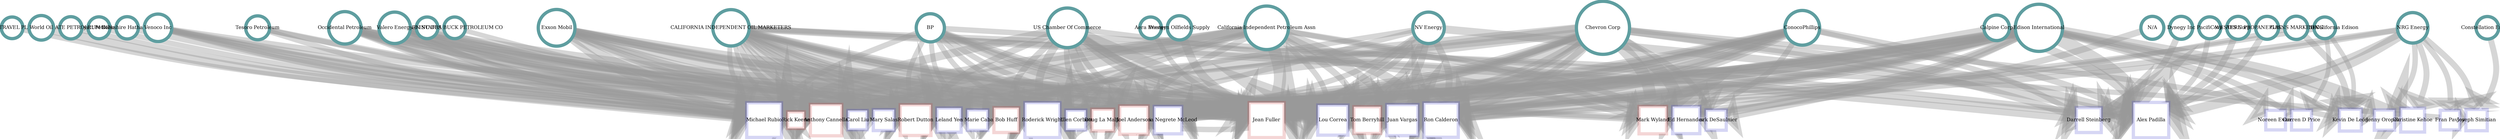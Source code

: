 digraph G {
	graph [outputorder=edgesfirst, truecolor=true, size="1000,1000!", dpi=96, bgcolor="#FFFFFF", splines=curved, epsilon="0.0", layoutEngine=neato, fontsize=90, fontcolor=blue, start=self];
	node [label="\N", style="setlinewidth(10), filled", fontsize=15, fixedsize=1, imagescale=true, regular=true];
	graph [bb="0,0,1661.1,1574.8"];
	4387 [label="Rick Keene", width="0.69444", href=a, id=4387, state=CA, term=2010, district="CA-4", party=R, candidate_name="Rick Keene", image="../www/can_images/unknownCandidate.jpg", total_dollars="-2922", type=candidates, value="-2922", color="#cc333333", fillcolor="#ffffff", tooltip="Rick Keene (Received -$2,922)", shape=square, label_zoom_level=6, click="this.selectNode('4387'); this.panToNode('4387');", area="0.5", target=4387, pos="1023.6,725.11", height="0.70833"];
	39042 [label="WESTERN STATES OIL CO", width="0.91667", href=a, id=39042, image="../www/com_images/cunknown_oil_co.png", total_dollars="250.00", type=donors, value="250.00", color=cadetblue, fillcolor="#ffffff", tooltip="WESTERN STATES OIL CO (Gave $250)", shape=circle, label_zoom_level=8, click="this.selectNode('39042'); this.panToNode('39042');", area="0.65184091033426", target=39042, transaction_id="65be60fd9d7c7964b99a5035fcd71e60", company_id=39042, company_name="WESTERN STATES OIL CO", amount="250.00", recipient_ext_id=2504, industry="Oil & Gas", sitecode=oil, contributor_type=C, dir="/home/dameat/public_html/state_dem/njq/NodeViz", pos="647.82,89.918", height="0.91667"];
	38868 [label="TNB INC DBA BUCK PETROLEUM CO", width="0.91667", href=a, id=38868, image="../www/com_images/cunknown_oil_co.png", total_dollars="250.00", type=donors, value="250.00", color=cadetblue, fillcolor="#ffffff", tooltip="TNB INC DBA BUCK PETROLEUM CO (Gave $250)", shape=circle, label_zoom_level=8, click="this.selectNode('38868'); this.panToNode('38868');", area="0.65184091033426", target=38868, transaction_id="3292b5d76c788afca4a2b7c099395c68", company_id=38868, company_name="TNB INC DBA BUCK PETROLEUM CO", amount="250.00", recipient_ext_id=2504, industry="Petroleum Refining & Marketing", sitecode=oil, contributor_type=C, dir="/home/dameat/public_html/state_dem/njq/NodeViz", pos="171.93,470.9", height="0.91667"];
	37086 [label="24-7 TRAVEL PLAZA", width="0.91667", href=a, id=37086, image="../www/com_images/cunknown_oil_co.png", total_dollars="300.00", type=donors, value="300.00", color=cadetblue, fillcolor="#ffffff", tooltip="24-7 TRAVEL PLAZA (Gave $300)", shape=circle, label_zoom_level=8, click="this.selectNode('37086'); this.panToNode('37086');", area="0.65423436730675", target=37086, transaction_id=b5d31e747f034c11fb7517ae444a5560, company_id=37086, company_name="24-7 TRAVEL PLAZA", amount="300.00", recipient_ext_id=142153, industry="Gasoline Service Stations", sitecode=oil, contributor_type=C, dir="/home/dameat/public_html/state_dem/njq/NodeViz", pos="481.13,34", height="0.91667"];
	29851 [label="Southern California Edison", width="0.91667", href=a, id=29851, image="../www/com_images/c127.png", total_dollars=350, type=donors, value=350, color=cadetblue, fillcolor="#ffffff", tooltip="Southern California Edison (Gave $350)", shape=circle, label_zoom_level=8, click="this.selectNode('29851'); this.panToNode('29851');", area="0.65662782427923", target=29851, transaction_id=efa72e5dac02e218d10577651a2de720, company_id=29851, company_name="Southern California Edison", amount="150.00", recipient_ext_id=7943, industry="Electric Power Utilities", sitecode=coal, contributor_type=I, dir="/home/dameat/public_html/state_dem/njq/NodeViz", pos="691.72,1163.2", height="0.91667"];
	32722 [label="Aera Energy", width="0.91667", href=a, id=32722, image="../www/com_images/cunknown_oil_co.png", total_dollars="500.00", type=donors, value="500.00", color=cadetblue, fillcolor="#ffffff", tooltip="Aera Energy (Gave $500)", shape=circle, label_zoom_level=8, click="this.selectNode('32722'); this.panToNode('32722');", area="0.66380819519667", target=32722, transaction_id=f35afda26275f15c989159027fd3a302, company_id=32722, company_name="Aera Energy", amount="500.00", recipient_ext_id=7943, industry=Unknown, sitecode=oil, contributor_type=I, dir="/home/dameat/public_html/state_dem/njq/NodeViz", pos="1073.9,198.91", height="0.91667"];
	4423 [label="Carol Liu", width="0.80556", href=a, id=4423, state=CA, term=2010, district="CA-21", party=D, candidate_name="Carol Liu", image="../www/can_images/4423.jpg", total_dollars=500, type=candidates, value=500, color="#3333cc33", fillcolor="#ffffff", tooltip="Carol Liu (Received $500)", shape=square, label_zoom_level=6, click="this.selectNode('4423'); this.panToNode('4423');", area="0.66380819519667", target=4423, pos="1183.5,411.48", height="0.81944"];
	668 [label="Boyett Petroleum", width="0.91667", href=a, id=668, image="../www/com_images/cunknown_oil_co.png", total_dollars="1000.00", type=donors, value="1000.00", color=cadetblue, fillcolor="#ffffff", tooltip="Boyett Petroleum (Gave $1,000)", shape=circle, label_zoom_level=8, click="this.selectNode('668'); this.panToNode('668');", area="0.68774276492149", target=668, transaction_id=aec2e070b70732e398d13e2b883d07b7, company_id=668, company_name="Boyett Petroleum", amount="1000.00", recipient_ext_id=142304, industry="Petroleum Refining & Marketing", sitecode=oil, contributor_type=C, dir="/home/dameat/public_html/state_dem/njq/NodeViz", pos="230.06,148.92", height="0.93056"];
	4438 [label="Fran Pavley", width="0.83333", href=a, id=4438, state=CA, term=2010, district="CA-23", party=D, candidate_name="Fran Pavley", image="../www/can_images/4438.jpg", total_dollars=1000, type=candidates, value=1000, color="#3333cc33", fillcolor="#ffffff", tooltip="Fran Pavley (Received $1,000)", shape=square, label_zoom_level=6, click="this.selectNode('4438'); this.panToNode('4438');", area="0.68774276492149", target=4438, pos="1344.2,1358.8", height="0.83333"];
	32671 [label=PacifiCorp, width="0.91667", href=a, id=32671, image="../www/com_images/c32671.png", total_dollars="1000.00", type=donors, value="1000.00", color=cadetblue, fillcolor="#ffffff", tooltip="PacifiCorp (Gave $1,000)", shape=circle, label_zoom_level=8, click="this.selectNode('32671'); this.panToNode('32671');", area="0.68774276492149", target=32671, transaction_id="545c1c56c32a1f21acb2d1dd9058e00f", company_id=32671, company_name=PacifiCorp, amount="1000.00", recipient_ext_id=8193, industry="Electric Power Utilities", sitecode=coal, contributor_type=C, dir="/home/dameat/public_html/state_dem/njq/NodeViz", pos="1467.8,815.55", height="0.93056"];
	4428 [label="Noreen Evans", width="0.83333", href=a, id=4428, state=CA, term=2010, district="CA-2", party=D, candidate_name="Noreen Evans", image="../www/can_images/4428.jpg", total_dollars=1000, type=candidates, value=1000, color="#3333cc33", fillcolor="#ffffff", tooltip="Noreen Evans (Received $1,000)", shape=square, label_zoom_level=6, click="this.selectNode('4428'); this.panToNode('4428');", area="0.68774276492149", target=4428, pos="375.51,1327.7", height="0.83333"];
	38226 [label="NORTHGATE PETROLEUM CO", width="0.94444", href=a, id=38226, image="../www/com_images/cunknown_oil_co.png", total_dollars="1200.00", type=donors, value="1200.00", color=cadetblue, fillcolor="#ffffff", tooltip="NORTHGATE PETROLEUM CO (Gave $1,200)", shape=circle, label_zoom_level=8, click="this.selectNode('38226'); this.panToNode('38226');", area="0.69731659281142", target=38226, transaction_id=ec583fd629d3588cf650f37439864e1a, company_id=38226, company_name="NORTHGATE PETROLEUM CO", amount="1200.00", recipient_ext_id=4387, industry="Petroleum Refining & Marketing", sitecode=oil, contributor_type=C, dir="/home/dameat/public_html/state_dem/njq/NodeViz", pos="1431.5,508.68", height="0.94444"];
	30529 [label="Berkshire Hathaway", width="0.94444", href=a, id=30529, image="../www/com_images/c30529.png", total_dollars="1250.00", type=donors, value="1250.00", color=cadetblue, fillcolor="#ffffff", tooltip="Berkshire Hathaway (Gave $1,250)", shape=circle, label_zoom_level=8, click="this.selectNode('30529'); this.panToNode('30529');", area="0.69971004978391", target=30529, transaction_id="8b758b03092eb7f88307761e12285834", company_id=30529, company_name="Berkshire Hathaway", amount="1250.00", recipient_ext_id=7891, industry="Gas & Electric Utilities", sitecode=coal, contributor_type=C, dir="/home/dameat/public_html/state_dem/njq/NodeViz", pos="989.12,1539.8", height="0.94444"];
	4420 [label="Curren D Price", width="0.83333", href=a, id=4420, state=CA, term=2010, district="CA-26", party=D, candidate_name="Curren D Price", image="../www/can_images/4420.jpg", total_dollars=1400, type=candidates, value=1400, color="#3333cc33", fillcolor="#ffffff", tooltip="Curren D Price (Received $1,400)", shape=square, label_zoom_level=6, click="this.selectNode('4420'); this.panToNode('4420');", area="0.70689042070135", target=4420, pos="530.16,1349.3", height="0.84722"];
	29805 [label="Constellation Energy", width="0.94444", href=a, id=29805, image="../www/com_images/c115.png", total_dollars="1500.00", type=donors, value="1500.00", color=cadetblue, fillcolor="#ffffff", tooltip="Constellation Energy (Gave $1,500)", shape=circle, label_zoom_level=8, click="this.selectNode('29805'); this.panToNode('29805');", area="0.71167733464632", target=29805, transaction_id=cf872a86048a2f62a1a4fee69d23f387, company_id=29805, company_name="Constellation Energy", amount="1500.00", recipient_ext_id=4393, industry="Gas & Electric Utilities", sitecode=coal, contributor_type=C, dir="/home/dameat/public_html/state_dem/njq/NodeViz", pos="1625.6,636.74", height="0.95833"];
	3250 [label="Ellen Corbett", width="0.83333", href=a, id=3250, state=CA, term=2010, district="CA-10", party=D, candidate_name="Ellen Corbett", image="../www/can_images/3250.jpg", total_dollars=1500, type=candidates, value=1500, color="#3333cc33", fillcolor="#ffffff", tooltip="Ellen Corbett (Received $1,500)", shape=square, label_zoom_level=6, click="this.selectNode('3250'); this.panToNode('3250');", area="0.71167733464632", target=3250, pos="1055.1,330.68", height="0.84722"];
	29792 [label="AES Corp", width="0.97222", href=a, id=29792, image="../www/com_images/c192.png", total_dollars="2000.00", type=donors, value="2000.00", color=cadetblue, fillcolor="#ffffff", tooltip="AES Corp (Gave $2,000)", shape=circle, label_zoom_level=8, click="this.selectNode('29792'); this.panToNode('29792');", area="0.73561190437114", target=29792, transaction_id=a7853b9b6d870309bcb2e6b845d781f2, company_id=29792, company_name="AES Corp", amount="2000.00", recipient_ext_id=8193, industry="Electric Power Utilities", sitecode=coal, contributor_type=C, dir="/home/dameat/public_html/state_dem/njq/NodeViz", pos="1317.4,1172.4", height="0.97222"];
	39040 [label="WESTERN PROPANE GAS ASSOCIATION", width="0.97222", href=a, id=39040, image="../www/com_images/cunknown_oil_co.png", total_dollars="2000.00", type=donors, value="2000.00", color=cadetblue, fillcolor="#ffffff", tooltip="WESTERN PROPANE GAS ASSOCIATION (Gave $2,000)", shape=circle, label_zoom_level=8, click="this.selectNode('39040'); this.panToNode('39040');", area="0.73561190437114", target=39040, transaction_id="306b2869c71423b96d0f92e86d9a6560", company_id=39040, company_name="WESTERN PROPANE GAS ASSOCIATION", amount="2000.00", recipient_ext_id=8193, industry="Lpg/Liquid Propane Dealers & Producers", sitecode=oil, contributor_type=C, dir="/home/dameat/public_html/state_dem/njq/NodeViz", pos="1435.3,974.22", height="0.97222"];
	1500 [label="Dynegy Inc", width="0.97222", href=a, id=1500, image="../www/com_images/c17.png", total_dollars="2000.00", type=donors, value="2000.00", color=cadetblue, fillcolor="#ffffff", tooltip="Dynegy Inc (Gave $2,000)", shape=circle, label_zoom_level=8, click="this.selectNode('1500'); this.panToNode('1500');", area="0.73561190437114", target=1500, transaction_id=b1f854a73b7335e3d092df48d8d9b4ca, company_id=1500, company_name="Dynegy Inc", amount="2000.00", recipient_ext_id=3256, industry="Electric Power Utilities", sitecode=coal, contributor_type=C, dir="/home/dameat/public_html/state_dem/njq/NodeViz", pos="1451.5,1112.9", height="0.97222"];
	4426 [label="Jenny Oropeza", width="0.86111", href=a, id=4426, state=CA, term=2010, district="CA-28", party=D, candidate_name="Jenny Oropeza", image="../www/can_images/4426.jpg", total_dollars=2000, type=candidates, value=2000, color="#3333cc33", fillcolor="#ffffff", tooltip="Jenny Oropeza (Received $2,000)", shape=square, label_zoom_level=6, click="this.selectNode('4426'); this.panToNode('4426');", area="0.73561190437114", target=4426, pos="828.81,1320.6", height="0.86111"];
	38177 [label="N/A", width="0.97222", href=a, id=38177, image="../www/com_images/cunknown_oil_co.png", total_dollars="2000.00", type=donors, value="2000.00", color=cadetblue, fillcolor="#ffffff", tooltip="N/A (Gave $2,000)", shape=circle, label_zoom_level=8, click="this.selectNode('38177'); this.panToNode('38177');", area="0.73561190437114", target=38177, transaction_id="894e63805ce40a5794a2fa3c54464d42", company_id=38177, company_name="N/A", amount="2000.00", recipient_ext_id=4452, industry="Gasoline Service Stations", sitecode=oil, contributor_type=C, dir="/home/dameat/public_html/state_dem/njq/NodeViz", pos="36,1060.6", height="0.97222"];
	8944 [label="Mark DeSaulnier", width="0.86111", href=a, id=8944, state=CA, term=2010, district="CA-7", party=D, candidate_name="Mark DeSaulnier", image="../www/can_images/8944.jpg", total_dollars=2100, type=candidates, value=2100, color="#3333cc33", fillcolor="#ffffff", tooltip="Mark DeSaulnier (Received $2,100)", shape=square, label_zoom_level=6, click="this.selectNode('8944'); this.panToNode('8944');", area="0.7403988183161", target=8944, pos="339.14,1077.1", height="0.86111"];
	39091 [label="PLAINS MARKETING", width="0.97222", href=a, id=39091, image="../www/com_images/c39091.png", total_dollars=2500, type=donors, value=2500, color=cadetblue, fillcolor="#ffffff", tooltip="PLAINS MARKETING (Gave $2,500)", shape=circle, label_zoom_level=8, click="this.selectNode('39091'); this.panToNode('39091');", area="0.75954647409596", target=39091, transaction_id=cbfa0bc2a9a04c08162c76e5d762366b, company_id=39091, company_name="PLAINS MARKETING", amount="2000.00", recipient_ext_id=8212, industry=Unknown, sitecode=oil, contributor_type=C, dir="/home/dameat/public_html/state_dem/njq/NodeViz", pos="639.39,1375.8", height="0.98611"];
	8084 [label="Anna Marie Caballero", width="0.86111", href=a, id=8084, state=CA, term=2010, district="CA-12", party=D, candidate_name="Anna Marie Caballero", image="../www/can_images/8084.jpg", total_dollars=2500, type=candidates, value=2500, color="#3333cc33", fillcolor="#ffffff", tooltip="Anna Marie Caballero (Received $2,500)", shape=square, label_zoom_level=6, click="this.selectNode('8084'); this.panToNode('8084');", area="0.75954647409596", target=8084, pos="1200.1,535.2", height="0.875"];
	7891 [label="Mary Salas", width="0.88889", href=a, id=7891, state=CA, term=2010, district="CA-40", party=D, candidate_name="Mary Salas", image="../www/can_images/7891.jpg", total_dollars=3050, type=candidates, value=3050, color="#3333cc33", fillcolor="#ffffff", tooltip="Mary Salas (Received $3,050)", shape=square, label_zoom_level=6, click="this.selectNode('7891'); this.panToNode('7891');", area="0.78587450079326", target=7891, pos="918.73,1135.8", height="0.88889"];
	5460 [label="Tesoro Petroleum", width=1, href=a, id=5460, image="../www/com_images/c185.png", total_dollars=3500, type=donors, value=3500, color=cadetblue, fillcolor="#ffffff", tooltip="Tesoro Petroleum (Gave $3,500)", shape=circle, label_zoom_level=8, click="this.selectNode('5460'); this.panToNode('5460');", area="0.8074156135456", target=5460, transaction_id="15775fab218828b73a481a2a708dd814", company_id=5460, company_name="Tesoro Petroleum", amount="1500.00", recipient_ext_id=2504, industry="Petroleum Refining & Marketing", sitecode=oil, contributor_type=C, dir="/home/dameat/public_html/state_dem/njq/NodeViz", pos="341.35,296.83", height="1.0139"];
	4393 [label="Joseph Simitian", width="0.88889", href=a, id=4393, state=CA, term=2010, district="CA-11", party=D, candidate_name="Joseph Simitian", image="../www/can_images/4393.jpg", total_dollars=3750, type=candidates, value=3750, color="#3333cc33", fillcolor="#ffffff", tooltip="Joseph Simitian (Received $3,750)", shape=square, label_zoom_level=6, click="this.selectNode('4393'); this.panToNode('4393');", area="0.81938289840801", target=4393, pos="1250.8,762.12", height="0.90278"];
	5946 [label="Western Oilfields Supply", width="1.0278", href=a, id=5946, image="../www/com_images/c5946.png", total_dollars="3900.00", type=donors, value="3900.00", color=cadetblue, fillcolor="#ffffff", tooltip="Western Oilfields Supply (Gave $3,900)", shape=circle, label_zoom_level=8, click="this.selectNode('5946'); this.panToNode('5946');", area="0.82656326932546", target=5946, transaction_id=a218dc48f7cb251e7f9f9ae5c59181de, company_id=5946, company_name="Western Oilfields Supply", amount="3900.00", recipient_ext_id=7943, industry="Oilfield Service, Equipment & Exploration", sitecode=oil, contributor_type=I, dir="/home/dameat/public_html/state_dem/njq/NodeViz", pos="907.81,134.37", height="1.0278"];
	6069 [label="World Oil", width="1.0278", href=a, id=6069, image="../www/com_images/cunknown_oil_co.png", total_dollars="4200.00", type=donors, value="4200.00", color=cadetblue, fillcolor="#ffffff", tooltip="World Oil (Gave $4,200)", shape=circle, label_zoom_level=8, click="this.selectNode('6069'); this.panToNode('6069');", area="0.84092401116035", target=6069, transaction_id=f401f63d37026341b24cad2dea9f60ac, company_id=6069, company_name="World Oil", amount="4200.00", recipient_ext_id=142153, industry="Oil & Gas", sitecode=oil, contributor_type=C, dir="/home/dameat/public_html/state_dem/njq/NodeViz", pos="153.23,298.12", height="1.0417"];
	8212 [label="Kevin De León", width="0.91667", href=a, id=8212, state=CA, term=2010, district="CA-22", party=D, candidate_name="Kevin De León", image="../www/can_images/8212.jpg", total_dollars=4600, type=candidates, value=4600, color="#3333cc33", fillcolor="#ffffff", tooltip="Kevin De León (Received $4,600)", shape=square, label_zoom_level=6, click="this.selectNode('8212'); this.panToNode('8212');", area="0.8600716669402", target=8212, pos="468.63,1167.1", height="0.93056"];
	4458 [label="Doug La Malfa", width="0.91667", href=a, id=4458, state=CA, term=2010, district="CA-4", party=R, candidate_name="Doug La Malfa", image="../www/can_images/4458.jpg", total_dollars=4750, type=candidates, value=4750, color="#cc333333", fillcolor="#ffffff", tooltip="Doug La Malfa (Received $4,750)", shape=square, label_zoom_level=6, click="this.selectNode('4458'); this.panToNode('4458');", area="0.86725203785765", target=4458, pos="867.49,993.13", height="0.93056"];
	32623 [label="Calpine Corp", width="1.0833", href=a, id=32623, image="../www/com_images/c223.png", total_dollars="5899.56", type=donors, value="5899.56", color=cadetblue, fillcolor="#ffffff", tooltip="Calpine Corp (Gave $5,900)", shape=circle, label_zoom_level=8, click="this.selectNode('32623'); this.panToNode('32623');", area="0.92228048580338", target=32623, transaction_id=dda21e46319fdaef25bb2586547c253c, company_id=32623, company_name="Calpine Corp", amount="3899.56", recipient_ext_id=8193, industry="Independent Power Generation & Cogeneration", sitecode=oil, contributor_type=C, dir="/home/dameat/public_html/state_dem/njq/NodeViz", pos="1106.1,409.74", height="1.0833"];
	15727 [label="Christine Kehoe", width=1, href=a, id=15727, state=CA, term=2010, district="CA-39", party=D, candidate_name="Christine Kehoe", image="../www/can_images/15727.jpg", total_dollars=8000, type=candidates, value=8000, color="#3333cc33", fillcolor="#ffffff", tooltip="Christine Kehoe (Received $8,000)", shape=square, label_zoom_level=6, click="this.selectNode('15727'); this.panToNode('15727');", area="1.022826741069", target=15727, pos="916.34,1299.4", height="1.0139"];
	4419 [label="Leland Yee", width="1.0278", href=a, id=4419, state=CA, term=2010, district="CA-8", party=D, candidate_name="Leland Yee", image="../www/can_images/4419.jpg", total_dollars=8550, type=candidates, value=8550, color="#3333cc33", fillcolor="#ffffff", tooltip="Leland Yee (Received $8,550)", shape=square, label_zoom_level=6, click="this.selectNode('4419'); this.panToNode('4419');", area="1.0491547677663", target=4419, pos="803.21,375.32", height="1.0278"];
	5769 [label="Venoco Inc", width="1.1667", href=a, id=5769, image="../www/com_images/c25.png", total_dollars=9000, type=donors, value=9000, color=cadetblue, fillcolor="#ffffff", tooltip="Venoco Inc (Gave $9,000)", shape=circle, label_zoom_level=8, click="this.selectNode('5769'); this.panToNode('5769');", area="1.0706958805186", target=5769, transaction_id="040591a674bc424f3b811dce4c800f5c", company_id=5769, company_name="Venoco Inc", amount="2000.00", recipient_ext_id=4410, industry="Oil & Gas", sitecode=oil, contributor_type=C, dir="/home/dameat/public_html/state_dem/njq/NodeViz", pos="604.88,244.28", height="1.1667"];
	3244 [label="Bob Huff", width="1.0556", href=a, id=3244, state=CA, term=2010, district="CA-29", party=R, candidate_name="Bob Huff", image="../www/can_images/3244.jpg", total_dollars=9800, type=candidates, value=9800, color="#cc333333", fillcolor="#ffffff", tooltip="Bob Huff (Received $9,800)", shape=square, label_zoom_level=6, click="this.selectNode('3244'); this.panToNode('3244');", area="1.1089911920783", target=3244, pos="525.25,629.53", height="1.0556"];
	3256 [label="Darrell Steinberg", width="1.0556", href=a, id=3256, state=CA, term=2010, district="CA-6", party=D, candidate_name="Darrell Steinberg", image="../www/can_images/3256.jpg", total_dollars=9900, type=candidates, value=9900, color="#3333cc33", fillcolor="#ffffff", tooltip="Darrell Steinberg (Received $9,900)", shape=square, label_zoom_level=6, click="this.selectNode('3256'); this.panToNode('3256');", area="1.1137781060233", target=3256, pos="1066.7,930.79", height="1.0556"];
	671 [label=BP, width="1.1944", href=a, id=671, image="../www/com_images/c671.png", total_dollars=10000, type=donors, value=10000, color=cadetblue, fillcolor="#ffffff", tooltip="BP (Gave $10,000)", shape=circle, label_zoom_level=8, click="this.selectNode('671'); this.panToNode('671');", area="1.1185650199683", target=671, transaction_id="3350714aad6c002e1fe440083bafa54f", company_id=671, company_name=BP, amount="1750.00", recipient_ext_id=7943, industry="Major (Multinational) Oil & Gas Producers", sitecode=oil, contributor_type=C, dir="/home/dameat/public_html/state_dem/njq/NodeViz", pos="915.07,631.96", height="1.1944"];
	29834 [label="NRG Energy", width="1.2778", href=a, id=29834, image="../www/com_images/c152.png", total_dollars=14000, type=donors, value=14000, color=cadetblue, fillcolor="#ffffff", tooltip="NRG Energy (Gave $14,000)", shape=circle, label_zoom_level=8, click="this.selectNode('29834'); this.panToNode('29834');", area="1.3100415777668", target=29834, transaction_id="3ad30e7dc397a07897089da333246177", company_id=29834, company_name="NRG Energy", amount="5000.00", recipient_ext_id=8193, industry="Independent Power Generation & Cogeneration", sitecode=coal, contributor_type=C, dir="/home/dameat/public_html/state_dem/njq/NodeViz", pos="1097.8,1057.8", height="1.2917"];
	2497 [label="Tom Berryhill", width="1.1389", href=a, id=2497, state=CA, term=2010, district="CA-14", party=R, candidate_name="Tom Berryhill", image="../www/can_images/2497.jpg", total_dollars=14000, type=candidates, value=14000, color="#cc333333", fillcolor="#ffffff", tooltip="Tom Berryhill (Received $14,000)", shape=square, label_zoom_level=6, click="this.selectNode('2497'); this.panToNode('2497');", area="1.3100415777668", target=2497, pos="615.81,722.1", height="1.1389"];
	8958 [label="Ed Hernandez", width="1.1389", href=a, id=8958, state=CA, term=2010, district="CA-24", party=D, candidate_name="Ed Hernandez", image="../www/can_images/8958.jpg", total_dollars=14300, type=candidates, value=14300, color="#3333cc33", fillcolor="#ffffff", tooltip="Ed Hernandez (Received $14,300)", shape=square, label_zoom_level=6, click="this.selectNode('8958'); this.panToNode('8958');", area="1.3244023196017", target=8958, pos="313.68,905.47", height="1.1528"];
	3239 [label="Gloria Negrete McLeod", width="1.1667", href=a, id=3239, state=CA, term=2010, district="CA-32", party=D, candidate_name="Gloria Negrete McLeod", image="../www/can_images/3239.jpg", total_dollars=14750, type=candidates, value=14750, color="#3333cc33", fillcolor="#ffffff", tooltip="Gloria Negrete McLeod (Received $14,750)", shape=square, label_zoom_level=6, click="this.selectNode('3239'); this.panToNode('3239');", area="1.3459434323541", target=3239, pos="839,863.62", height="1.1667"];
	4452 [label="Mark Wyland", width="1.1667", href=a, id=4452, state=CA, term=2010, district="CA-38", party=R, candidate_name="Mark Wyland", image="../www/can_images/4452.jpg", total_dollars=15200, type=candidates, value=15200, color="#cc333333", fillcolor="#ffffff", tooltip="Mark Wyland (Received $15,200)", shape=square, label_zoom_level=6, click="this.selectNode('4452'); this.panToNode('4452');", area="1.3674845451064", target=4452, pos="421.96,954.53", height="1.1667"];
	14648 [label="NV Energy", width="1.3333", href=a, id=14648, image="../www/com_images/c14648.png", total_dollars=15500, type=donors, value=15500, color=cadetblue, fillcolor="#ffffff", tooltip="NV Energy (Gave $15,500)", shape=circle, label_zoom_level=8, click="this.selectNode('14648'); this.panToNode('14648');", area="1.3818452869413", target=14648, transaction_id="989619f3b953dc44aa6149410166dbbd", company_id=14648, company_name="NV Energy", amount="3500.00", recipient_ext_id=8193, industry="Gas & Electric Utilities", sitecode=coal, contributor_type=C, dir="/home/dameat/public_html/state_dem/njq/NodeViz", pos="993.66,615.99", height="1.3333"];
	5727 [label="Valero Energy", width="1.3333", href=a, id=5727, image="../www/com_images/c47.png", total_dollars=16038, type=donors, value=16038, color=cadetblue, fillcolor="#ffffff", tooltip="Valero Energy (Gave $16,038)", shape=circle, label_zoom_level=8, click="this.selectNode('5727'); this.panToNode('5727');", area="1.4075988839652", target=5727, transaction_id="7ff64983040e465aaf72518ec7106e2d", company_id=5727, company_name="Valero Energy", amount="4000.00", recipient_ext_id=142153, industry="Petroleum Refining & Marketing", sitecode=oil, contributor_type=C, dir="/home/dameat/public_html/state_dem/njq/NodeViz", pos="849.9,478.72", height="1.3333"];
	3249 [label="Joel Anderson", width="1.1944", href=a, id=3249, state=CA, term=2010, district="CA-36", party=R, candidate_name="Joel Anderson", image="../www/can_images/3249.jpg", total_dollars=17400, type=candidates, value=17400, color="#cc333333", fillcolor="#ffffff", tooltip="Joel Anderson (Received $17,400)", shape=square, label_zoom_level=6, click="this.selectNode('3249'); this.panToNode('3249');", area="1.4727966518956", target=3249, pos="550.21,789.3", height="1.2083"];
	3716 [label="Occidental Petroleum", width="1.3611", href=a, id=3716, image="../www/com_images/c109.png", total_dollars=17500, type=donors, value=17500, color=cadetblue, fillcolor="#ffffff", tooltip="Occidental Petroleum (Gave $17,500)", shape=circle, label_zoom_level=8, click="this.selectNode('3716'); this.panToNode('3716');", area="1.4775835658406", target=3716, transaction_id=b92b5d4e7561806ef7d302d82d10550c, company_id=3716, company_name="Occidental Petroleum", amount="3000.00", recipient_ext_id=2504, industry="Major (Multinational) Oil & Gas Producers", sitecode=oil, contributor_type=C, dir="/home/dameat/public_html/state_dem/njq/NodeViz", pos="699.74,356.82", height="1.375"];
	2502 [label="Lou Correa", width="1.2778", href=a, id=2502, state=CA, term=2010, district="CA-34", party=D, candidate_name="Lou Correa", image="../www/can_images/2502.jpg", total_dollars=20650, type=candidates, value=20650, color="#3333cc33", fillcolor="#ffffff", tooltip="Lou Correa (Received $20,650)", shape=square, label_zoom_level=6, click="this.selectNode('2502'); this.panToNode('2502');", area="1.628371355107", target=2502, pos="642.5,890.11", height="1.2778"];
	4410 [label="Robert Dutton", width="1.3056", href=a, id=4410, state=CA, term=2010, district="CA-31", party=R, candidate_name="Robert Dutton", image="../www/can_images/4410.jpg", total_dollars=22050, type=candidates, value=22050, color="#cc333333", fillcolor="#ffffff", tooltip="Robert Dutton (Received $22,050)", shape=square, label_zoom_level=6, click="this.selectNode('4410'); this.panToNode('4410');", area="1.6953881503365", target=4410, pos="637.46,620.02", height="1.3056"];
	1137 [label=ConocoPhillips, width="1.4722", href=a, id=1137, image="../www/com_images/c92.png", total_dollars=22150, type=donors, value=22150, color=cadetblue, fillcolor="#ffffff", tooltip="ConocoPhillips (Gave $22,150)", shape=circle, label_zoom_level=8, click="this.selectNode('1137'); this.panToNode('1137');", area="1.7001750642814", target=1137, transaction_id="115d2a1baf283b3598fb2c103fd65354", company_id=1137, company_name=ConocoPhillips, amount="3000.00", recipient_ext_id=3239, industry="Major (Multinational) Oil & Gas Producers", sitecode=oil, contributor_type=C, dir="/home/dameat/public_html/state_dem/njq/NodeViz", pos="747.5,705.83", height="1.4722"];
	4427 [label="Juan Vargas", width="1.3056", href=a, id=4427, state=CA, term=2010, district="CA-40", party=D, candidate_name="Juan Vargas", image="../www/can_images/4427.jpg", total_dollars=22850, type=candidates, value=22850, color="#3333cc33", fillcolor="#ffffff", tooltip="Juan Vargas (Received $22,850)", shape=square, label_zoom_level=6, click="this.selectNode('4427'); this.panToNode('4427');", area="1.7336834618962", target=4427, pos="509.56,930.29", height="1.3194"];
	142304 [label="Anthony Cannella", width="1.3333", href=a, id=142304, state=CA, term=2010, district="CA-12", party=R, candidate_name="Anthony Cannella", image="../www/can_images/142304.jpg", total_dollars=23700, type=candidates, value=23700, color="#cc333333", fillcolor="#ffffff", tooltip="Anthony Cannella (Received $23,700)", shape=square, label_zoom_level=6, click="this.selectNode('142304'); this.panToNode('142304');", area="1.7743722304284", target=142304, pos="486.31,446.01", height="1.3333"];
	37368 [label="CALIFORNIA INDEPENDENT OIL MARKETERS", width="1.5278", href=a, id=37368, image="../www/com_images/c37368.png", total_dollars=25384, type=donors, value=25384, color=cadetblue, fillcolor="#ffffff", tooltip="CALIFORNIA INDEPENDENT OIL MARKETERS (Gave $25,384)", shape=circle, label_zoom_level=8, click="this.selectNode('37368'); this.panToNode('37368');", area="1.8549838612616", target=37368, transaction_id="5e66d6e7cfb1b9283abfb9e6e28bcdaa", company_id=37368, company_name="CALIFORNIA INDEPENDENT OIL MARKETERS", amount="2500.00", recipient_ext_id=3256, industry="Independent Oil & Gas Producers", sitecode=oil, contributor_type=C, dir="/home/dameat/public_html/state_dem/njq/NodeViz", pos="855.65,695.92", height="1.5417"];
	1737 [label="Exxon Mobil", width="1.5556", href=a, id=1737, image="../www/com_images/c28.png", total_dollars=26300, type=donors, value=26300, color=cadetblue, fillcolor="#ffffff", tooltip="Exxon Mobil (Gave $26,300)", shape=circle, label_zoom_level=8, click="this.selectNode('1737'); this.panToNode('1737');", area="1.8988319929974", target=1737, transaction_id="252a7651b2361796b39ebed23ab80db6", company_id=1737, company_name="Exxon Mobil", amount="3800.00", recipient_ext_id=2502, industry="Major (Multinational) Oil & Gas Producers", sitecode=oil, contributor_type=C, dir="/home/dameat/public_html/state_dem/njq/NodeViz", pos="428.72,623.91", height="1.5556"];
	4385 [label="Ron Calderon", width="1.4444", href=a, id=4385, state=CA, term=2010, district="CA-30", party=D, candidate_name="Ron Calderon", image="../www/can_images/4385.jpg", total_dollars=30650, type=candidates, value=30650, color="#3333cc33", fillcolor="#ffffff", tooltip="Ron Calderon (Received $30,650)", shape=square, label_zoom_level=6, click="this.selectNode('4385'); this.panToNode('4385');", area="2.1070627496034", target=4385, pos="764.32,920.4", height="1.4583"];
	142153 [label="Michael Rubio", width="1.4722", href=a, id=142153, state=CA, term=2010, district="CA-16", party=D, candidate_name="Michael Rubio", image="../www/can_images/142153.jpg", total_dollars=32200, type=candidates, value=32200, color="#3333cc33", fillcolor="#ffffff", tooltip="Michael Rubio (Received $32,200)", shape=square, label_zoom_level=6, click="this.selectNode('142153'); this.panToNode('142153');", area="2.1812599157503", target=142153, pos="557.2,437.1", height="1.4722"];
	2504 [label="Roderick Wright", width="1.4722", href=a, id=2504, state=CA, term=2010, district="CA-25", party=D, candidate_name="Roderick Wright", image="../www/can_images/2504.jpg", total_dollars=32450, type=candidates, value=32450, color="#3333cc33", fillcolor="#ffffff", tooltip="Roderick Wright (Received $32,450)", shape=square, label_zoom_level=6, click="this.selectNode('2504'); this.panToNode('2504');", area="2.1932272006127", target=2504, pos="639.1,524.46", height="1.4861"];
	32446 [label="US Chamber Of Commerce", width="1.6667", href=a, id=32446, image="../www/com_images/c217.png", total_dollars=33000, type=donors, value=33000, color=cadetblue, fillcolor="#ffffff", tooltip="US Chamber Of Commerce (Gave $33,000)", shape=circle, label_zoom_level=8, click="this.selectNode('32446'); this.panToNode('32446');", area="2.21955522731", target=32446, transaction_id=d81efd6b5ae9a3b7b00f7efc9dcfb4dd, company_id=32446, company_name="US Chamber of Commerce", amount="5400.00", recipient_ext_id=4385, industry="Chambers Of Commerce", sitecode=carbon, contributor_type=C, dir="/home/dameat/public_html/state_dem/njq/NodeViz", pos="429.18,743.53", height="1.6806"];
	7943 [label="Jean Fuller", width="1.4722", href=a, id=7943, state=CA, term=2010, district="CA-18", party=R, candidate_name="Jean Fuller", image="../www/can_images/7943.jpg", total_dollars=33150, type=candidates, value=33150, color="#cc333333", fillcolor="#ffffff", tooltip="Jean Fuller (Received $33,150)", shape=square, label_zoom_level=6, click="this.selectNode('7943'); this.panToNode('7943');", area="2.2267355982275", target=7943, pos="782.24,586.13", height="1.4861"];
	8193 [label="Alex Padilla", width="1.5", href=a, id=8193, state=CA, term=2010, district="CA-20", party=D, candidate_name="Alex Padilla", image="../www/can_images/8193.jpg", total_dollars="33849.56", type=candidates, value="33849.56", color="#3333cc33", fillcolor="#ffffff", tooltip="Alex Padilla (Received $33,850)", shape=square, label_zoom_level=6, click="this.selectNode('8193'); this.panToNode('8193');", area="2.2602229334209", target=8193, pos="1076.7,858.37", height="1.5"];
	808 [label="California Independent Petroleum Assn", width="1.8333", href=a, id=808, image="../www/com_images/c808.png", total_dollars=42200, type=donors, value=42200, color=cadetblue, fillcolor="#ffffff", tooltip="California Independent Petroleum Assn (Gave $42,200)", shape=circle, label_zoom_level=8, click="this.selectNode('808'); this.panToNode('808');", area="2.6599513102467", target=808, transaction_id="0ca073fc11ed8e1522abc2f5a3abf0be", company_id=808, company_name="California Independent Petroleum Assn", amount="7800.00", recipient_ext_id=4410, industry="Petroleum Refining & Marketing", sitecode=oil, contributor_type=C, dir="/home/dameat/public_html/state_dem/njq/NodeViz", pos="360.28,669.21", height="1.8472"];
	29814 [label="Edison International", width=2, href=a, id=29814, image="../www/com_images/c148.png", total_dollars=51812, type=donors, value=51812, color=cadetblue, fillcolor="#ffffff", tooltip="Edison International (Gave $51,812)", shape=circle, label_zoom_level=8, click="this.selectNode('29814'); this.panToNode('29814');", area="3.1200694786367", target=29814, transaction_id="3b3d90be0f4914826d7be83230b77524", company_id=29814, company_name="Edison International", amount="8700.00", recipient_ext_id=8193, industry="Electric Power Utilities", sitecode=coal, contributor_type=C, dir="/home/dameat/public_html/state_dem/njq/NodeViz", pos="667.17,1022.6", height=2];
	951 [label="Chevron Corp", width="2.25", href=a, id=951, image="../www/com_images/c951.png", total_dollars=70194, type=donors, value=70194, color=cadetblue, fillcolor="#ffffff", tooltip="Chevron Corp (Gave $70,194)", shape=circle, label_zoom_level=8, click="this.selectNode('951'); this.panToNode('951');", area=4, target=951, transaction_id="7e87235c143f9bbd515fd4b8bb2ce137", company_id=951, company_name="Chevron Corp", amount="7800.00", recipient_ext_id=142304, industry="Major (Multinational) Oil & Gas Producers", sitecode=oil, contributor_type=C, dir="/home/dameat/public_html/state_dem/njq/NodeViz", pos="694.34,779.91", height="2.25"];
	29814 -> 4387 [len=4, style="setlinewidth(5)", labelfloat=true, arrowhead=normal, arrowsize=3, color="#99999966", fontsize=15, minlen=4, href=a, weight="-2838.00", toId=4387, fromId=29814, value="-2838.00", id="4387_29814", type=donations, tooltip="-$2,838 from Edison International to Rick Keene", area=5, target="4387_29814", pos="e,998.31,746.2 722.47,976.48 791.68,918.69 909.13,820.64 975.03,765.63"];
	951 -> 4387 [len=4, style="setlinewidth(8.1305252210088)", labelfloat=true, arrowhead=normal, arrowsize=3, color="#99999966", fontsize=15, minlen=4, href=a, weight="-1806.00", toId=4387, fromId=951, value="-1806.00", id="4387_951", type=donations, tooltip="-$1,806 from Chevron Corp to Rick Keene", area="8.1305252210088", target="4387_951", pos="e,998.35,729.3 774.46,766.57 834.7,756.54 915.66,743.07 968.7,734.24"];
	5727 -> 4387 [len=4, style="setlinewidth(12.207488299532)", labelfloat=true, arrowhead=normal, arrowsize=3, color="#99999966", fontsize=15, minlen=4, href=a, weight="-462.00", toId=4387, fromId=5727, value="-462.00", id="4387_5727", type=donations, tooltip="-$462 from Valero Energy to Rick Keene", area="12.207488299532", target="4387_5727", pos="e,1005.5,699.51 877.61,518.03 907.56,560.52 955.38,628.37 988.07,674.74"];
	37368 -> 4387 [len=4, style="setlinewidth(13.56040908303)", labelfloat=true, arrowhead=normal, arrowsize=3, color="#99999966", fontsize=15, minlen=4, href=a, weight="-16.00", toId=4387, fromId=37368, value="-16.00", id="4387_37368", type=donations, tooltip="-$16 from CALIFORNIA INDEPENDENT OIL MARKETERS to Rick Keene", area="13.56040908303", target="4387_37368", pos="e,998.41,720.73 910.17,705.39 928.95,708.66 949.99,712.32 968.8,715.59"];
	29851 -> 4420 [len=4, style="setlinewidth(13.912289824926)", labelfloat=true, arrowhead=normal, arrowsize=3, color="#99999966", fontsize=15, minlen=4, href=a, weight="100.00", toId=4420, fromId=29851, value="100.00", id="4420_29851", type=donations, tooltip="$100 from Southern California Edison to Curren D Price", area="13.912289824926", target="4420_29851", pos="e,556.69,1318.8 669.93,1188.3 646.06,1215.8 607.1,1260.7 576.36,1296.1"];
	29851 -> 8212 [len=4, style="setlinewidth(13.912289824926)", labelfloat=true, arrowhead=normal, arrowsize=3, color="#99999966", fontsize=15, minlen=4, href=a, weight="100.00", toId=8212, fromId=29851, value="100.00", id="8212_29851", type=donations, tooltip="$100 from Southern California Edison to Kevin De León", area="13.912289824926", target="8212_29851", pos="e,501.89,1166.5 658.32,1163.8 625.04,1164.4 573.1,1165.3 531.99,1166"];
	29851 -> 7943 [len=4, style="setlinewidth(14.063962558502)", labelfloat=true, arrowhead=normal, arrowsize=3, color="#99999966", fontsize=15, minlen=4, href=a, weight="150.00", toId=7943, fromId=29851, value="150.00", id="7943_29851", type=donations, tooltip="$150 from Southern California Edison to Jean Fuller", area="14.063962558502", target="7943_29851", pos="e,773.84,639.63 696.84,1130.5 710.63,1042.6 748.84,799.03 769.15,669.55"];
	38868 -> 2504 [len=4, style="setlinewidth(14.367308025654)", labelfloat=true, arrowhead=normal, arrowsize=3, color="#99999966", fontsize=15, minlen=4, href=a, weight="250.00", toId=2504, fromId=38868, value="250.00", id="2504_38868", type=donations, tooltip="$250 from TNB INC DBA BUCK PETROLEUM CO to Roderick Wright", area="14.367308025654", target="2504_38868", pos="e,585.81,518.35 204.78,474.66 276.96,482.94 451.27,502.92 555.8,514.91"];
	39042 -> 2504 [len=4, style="setlinewidth(14.367308025654)", labelfloat=true, arrowhead=normal, arrowsize=3, color="#99999966", fontsize=15, minlen=4, href=a, weight="250.00", toId=2504, fromId=39042, value="250.00", id="2504_39042", type=donations, tooltip="$250 from WESTERN STATES OIL CO to Roderick Wright", area="14.367308025654", target="2504_39042", pos="e,640.18,470.65 647.16,122.94 645.81,190 642.72,344 640.78,440.59"];
	37086 -> 142153 [len=4, style="setlinewidth(14.51898075923)", labelfloat=true, arrowhead=normal, arrowsize=3, color="#99999966", fontsize=15, minlen=4, href=a, weight="300.00", toId=142153, fromId=37086, value="300.00", id="142153_37086", type=donations, tooltip="$300 from 24-7 TRAVEL PLAZA to Michael Rubio", area="14.51898075923", target="142153_37086", pos="e,547.14,383.77 487.29,66.646 499,128.7 524.8,265.39 541.57,354.25"];
	32722 -> 7943 [len=4, style="setlinewidth(15.125671693534)", labelfloat=true, arrowhead=normal, arrowsize=3, color="#99999966", fontsize=15, minlen=4, href=a, weight="500.00", toId=7943, fromId=32722, value="500.00", id="7943_32722", type=donations, tooltip="$500 from Aera Energy to Jean Fuller", area="15.125671693534", target="7943_32722", pos="e,822.6,532.55 1053.9,225.53 1010.5,283.05 906.75,420.84 840.74,508.46"];
	37368 -> 3249 [len=4, style="setlinewidth(15.125671693534)", labelfloat=true, arrowhead=normal, arrowsize=3, color="#99999966", fontsize=15, minlen=4, href=a, weight="500.00", toId=3249, fromId=37368, value="500.00", id="3249_37368", type=donations, tooltip="$500 from CALIFORNIA INDEPENDENT OIL MARKETERS to Joel Anderson", area="15.125671693534", target="3249_37368", pos="e,593.54,776.05 802.79,712.08 752.92,727.33 677.74,750.31 622.37,767.24"];
	37368 -> 7891 [len=4, style="setlinewidth(15.125671693534)", labelfloat=true, arrowhead=normal, arrowsize=3, color="#99999966", fontsize=15, minlen=4, href=a, weight="500.00", toId=7891, fromId=37368, value="500.00", id="7891_37368", type=donations, tooltip="$500 from CALIFORNIA INDEPENDENT OIL MARKETERS to Mary Salas", area="15.125671693534", target="7891_37368", pos="e,914.11,1103.5 863.57,751.18 875.37,833.45 897.49,987.64 909.83,1073.7"];
	37368 -> 142153 [len=4, style="setlinewidth(15.125671693534)", labelfloat=true, arrowhead=normal, arrowsize=3, color="#99999966", fontsize=15, minlen=4, href=a, weight="500.00", toId=142153, fromId=37368, value="500.00", id="142153_37368", type=donations, tooltip="$500 from CALIFORNIA INDEPENDENT OIL MARKETERS to Michael Rubio", area="15.125671693534", target="142153_37368", pos="e,610.31,483.16 813.83,659.66 767.13,619.15 690.56,552.75 633.19,503"];
	39091 -> 4385 [len=4, style="setlinewidth(15.125671693534)", labelfloat=true, arrowhead=normal, arrowsize=3, color="#99999966", fontsize=15, minlen=4, href=a, weight="500.00", toId=4385, fromId=39091, value="500.00", id="4385_39091", type=donations, tooltip="$500 from PLAINS MARKETING to Ron Calderon", area="15.125671693534", target="4385_39091", pos="e,749.84,973.16 648.78,1341.6 668.4,1270.1 714.2,1103.1 741.88,1002.2"];
	37368 -> 3250 [len=4, style="setlinewidth(15.125671693534)", labelfloat=true, arrowhead=normal, arrowsize=3, color="#99999966", fontsize=15, minlen=4, href=a, weight="500.00", toId=3250, fromId=37368, value="500.00", id="3250_37368", type=donations, tooltip="$500 from CALIFORNIA INDEPENDENT OIL MARKETERS to Ellen Corbett", area="15.125671693534", target="3250_37368", pos="e,1038.2,361.62 882.34,647.04 919.01,579.9 984.84,459.36 1023.8,388.03"];
	37368 -> 4427 [len=4, style="setlinewidth(15.125671693534)", labelfloat=true, arrowhead=normal, arrowsize=3, color="#99999966", fontsize=15, minlen=4, href=a, weight="500.00", toId=4427, fromId=37368, value="500.00", id="4427_37368", type=donations, tooltip="$500 from CALIFORNIA INDEPENDENT OIL MARKETERS to Juan Vargas", area="15.125671693534", target="4427_37368", pos="e,556.82,898.29 809.69,727.04 751.45,766.48 650.4,834.91 581.8,881.37"];
	671 -> 4410 [len=4, style="setlinewidth(15.125671693534)", labelfloat=true, arrowhead=normal, arrowsize=3, color="#99999966", fontsize=15, minlen=4, href=a, weight="500.00", toId=4410, fromId=671, value="500.00", id="4410_671", type=donations, tooltip="$500 from BP to Robert Dutton", area="15.125671693534", target="4410_671", pos="e,684.82,622.06 871.99,630.11 830.2,628.31 765.81,625.54 715.07,623.36"];
	671 -> 8084 [len=4, style="setlinewidth(15.125671693534)", labelfloat=true, arrowhead=normal, arrowsize=3, color="#99999966", fontsize=15, minlen=4, href=a, weight="500.00", toId=8084, fromId=671, value="500.00", id="8084_671", type=donations, tooltip="$500 from BP to Anna Marie Caballero", area="15.125671693534", target="8084_671", pos="e,1169,545.76 955.9,618.1 1004.2,601.68 1085.2,574.21 1140.5,555.42"];
	37368 -> 4423 [len=4, style="setlinewidth(15.125671693534)", labelfloat=true, arrowhead=normal, arrowsize=3, color="#99999966", fontsize=15, minlen=4, href=a, weight="500.00", toId=4423, fromId=37368, value="500.00", id="4423_37368", type=donations, tooltip="$500 from CALIFORNIA INDEPENDENT OIL MARKETERS to Carol Liu", area="15.125671693534", target="4423_37368", pos="e,1154.4,436.69 897.5,659.6 957.21,607.79 1066.8,512.72 1131.6,456.5"];
	37368 -> 2502 [len=4, style="setlinewidth(15.884035361414)", labelfloat=true, arrowhead=normal, arrowsize=3, color="#99999966", fontsize=15, minlen=4, href=a, weight="750.00", toId=2502, fromId=37368, value="750.00", id="2502_37368", type=donations, tooltip="$750 from CALIFORNIA INDEPENDENT OIL MARKETERS to Lou Correa", area="15.884035361414", target="2502_37368", pos="e,688.76,847.96 814.8,733.13 785.53,759.79 745.41,796.35 711.25,827.47"];
	37368 -> 7943 [len=4, style="setlinewidth(15.884035361414)", labelfloat=true, arrowhead=normal, arrowsize=3, color="#99999966", fontsize=15, minlen=4, href=a, weight="750.00", toId=7943, fromId=37368, value="750.00", id="7943_37368", type=donations, tooltip="$750 from CALIFORNIA INDEPENDENT OIL MARKETERS to Jean Fuller", area="15.884035361414", target="7943_37368", pos="e,818.09,639.75 824.73,649.68 824.66,649.57 824.59,649.47 824.52,649.37"];
	671 -> 2497 [len=4, style="setlinewidth(15.884035361414)", labelfloat=true, arrowhead=normal, arrowsize=3, color="#99999966", fontsize=15, minlen=4, href=a, weight="750.00", toId=2497, fromId=671, value="750.00", id="2497_671", type=donations, tooltip="$750 from BP to Tom Berryhill", area="15.884035361414", target="2497_671", pos="e,657.17,709.64 873.77,644.4 825.39,658.97 744.43,683.36 686.1,700.93"];
	37368 -> 4419 [len=4, style="setlinewidth(15.884035361414)", labelfloat=true, arrowhead=normal, arrowsize=3, color="#99999966", fontsize=15, minlen=4, href=a, weight="750.00", toId=4419, fromId=37368, value="750.00", id="4419_37368", type=donations, tooltip="$750 from CALIFORNIA INDEPENDENT OIL MARKETERS to Leland Yee", area="15.884035361414", target="4419_37368", pos="e,809.32,412.71 846.63,640.81 837.64,585.82 823.81,501.27 814.18,442.41"];
	671 -> 4458 [len=4, style="setlinewidth(15.884035361414)", labelfloat=true, arrowhead=normal, arrowsize=3, color="#99999966", fontsize=15, minlen=4, href=a, weight="750.00", toId=4458, fromId=671, value="750.00", id="4458_671", type=donations, tooltip="$750 from BP to Doug La Malfa", area="15.884035361414", target="4458_671", pos="e,871.93,959.43 909.42,674.81 901.12,737.85 885.55,856 875.9,929.28"];
	37368 -> 4393 [len=4, style="setlinewidth(15.884035361414)", labelfloat=true, arrowhead=normal, arrowsize=3, color="#99999966", fontsize=15, minlen=4, href=a, weight="750.00", toId=4393, fromId=37368, value="750.00", id="4393_37368", type=donations, tooltip="$750 from CALIFORNIA INDEPENDENT OIL MARKETERS to Joseph Simitian", area="15.884035361414", target="4393_37368", pos="e,1218.7,756.74 910.18,705.05 983.2,717.29 1112.4,738.93 1189,751.76"];
	671 -> 2504 [len=4, style="setlinewidth(15.884035361414)", labelfloat=true, arrowhead=normal, arrowsize=3, color="#99999966", fontsize=15, minlen=4, href=a, weight="750.00", toId=2504, fromId=671, value="750.00", id="2504_671", type=donations, tooltip="$750 from BP to Roderick Wright", area="15.884035361414", target="2504_671", pos="e,692.54,545.28 874.94,616.33 834.7,600.66 771.59,576.07 720.77,556.28"];
	14648 -> 3239 [len=4, style="setlinewidth(16.642399029295)", labelfloat=true, arrowhead=normal, arrowsize=3, color="#99999966", fontsize=15, minlen=4, href=a, weight="1000.00", toId=3239, fromId=14648, value="1000.00", id="3239_14648", type=donations, tooltip="$1,000 from NV Energy to Gloria Negrete McLeod", area="16.642399029295", target="3239_14648", pos="e,865.35,821.43 968.12,656.88 944.55,694.63 909.09,751.4 881.29,795.91"];
	1137 -> 8958 [len=4, style="setlinewidth(16.642399029295)", labelfloat=true, arrowhead=normal, arrowsize=3, color="#99999966", fontsize=15, minlen=4, href=a, weight="1000.00", toId=8958, fromId=1137, value="1000.00", id="8958_1137", type=donations, tooltip="$1,000 from ConocoPhillips to Ed Hernandez", area="16.642399029295", target="8958_1137", pos="e,354.82,886.54 699,728.15 621.73,763.71 470.41,833.35 382.14,873.97"];
	5769 -> 142153 [len=4, style="setlinewidth(16.642399029295)", labelfloat=true, arrowhead=normal, arrowsize=3, color="#99999966", fontsize=15, minlen=4, href=a, weight="1000.00", toId=142153, fromId=5769, value="1000.00", id="142153_5769", type=donations, tooltip="$1,000 from Venoco Inc to Michael Rubio", area="16.642399029295", target="142153_5769", pos="e,570.38,383.81 594.77,285.18 589.77,305.39 583.55,330.53 577.62,354.51"];
	808 -> 4452 [len=4, style="setlinewidth(16.642399029295)", labelfloat=true, arrowhead=normal, arrowsize=3, color="#99999966", fontsize=15, minlen=4, href=a, weight="1000.00", toId=4452, fromId=808, value="1000.00", id="4452_808", type=donations, tooltip="$1,000 from California Independent Petroleum Assn to Mark Wyland", area="16.642399029295", target="4452_808", pos="e,412.82,912.26 374.35,734.31 383.92,778.57 396.58,837.14 406.44,882.75"];
	29834 -> 4385 [len=4, style="setlinewidth(16.642399029295)", labelfloat=true, arrowhead=normal, arrowsize=3, color="#99999966", fontsize=15, minlen=4, href=a, weight="1000.00", toId=4385, fromId=29834, value="1000.00", id="4385_29834", type=donations, tooltip="$1,000 from NRG Energy to Ron Calderon", area="16.642399029295", target="4385_29834", pos="e,816.38,941.86 1054.9,1040.2 1001.8,1018.3 910.46,980.63 844.32,953.37"];
	808 -> 3244 [len=4, style="setlinewidth(16.642399029295)", labelfloat=true, arrowhead=normal, arrowsize=3, color="#99999966", fontsize=15, minlen=4, href=a, weight="1000.00", toId=3244, fromId=808, value="1000.00", id="3244_808", type=donations, tooltip="$1,000 from California Independent Petroleum Assn to Bob Huff", area="16.642399029295", target="3244_808", pos="e,487.14,638.7 424.53,653.76 435.45,651.13 446.81,648.4 457.81,645.75"];
	29814 -> 3239 [len=4, style="setlinewidth(16.642399029295)", labelfloat=true, arrowhead=normal, arrowsize=3, color="#99999966", fontsize=15, minlen=4, href=a, weight="1000.00", toId=3239, fromId=29814, value="1000.00", id="3239_29814", type=donations, tooltip="$1,000 from Edison International to Gloria Negrete McLeod", area="16.642399029295", target="3239_29814", pos="e,796.84,902.64 720.13,973.63 737.37,957.68 756.69,939.8 774.66,923.16"];
	29834 -> 7943 [len=4, style="setlinewidth(16.642399029295)", labelfloat=true, arrowhead=normal, arrowsize=3, color="#99999966", fontsize=15, minlen=4, href=a, weight="1000.00", toId=7943, fromId=29834, value="1000.00", id="7943_29834", type=donations, tooltip="$1,000 from NRG Energy to Jean Fuller", area="16.642399029295", target="7943_29834", pos="e,818.17,639.84 1072,1019.2 1020.3,942.02 903.34,767.17 834.87,664.81"];
	671 -> 8193 [len=4, style="setlinewidth(16.642399029295)", labelfloat=true, arrowhead=normal, arrowsize=3, color="#99999966", fontsize=15, minlen=4, href=a, weight="1000.00", toId=8193, fromId=671, value="1000.00", id="8193_671", type=donations, tooltip="$1,000 from BP to Alex Padilla", area="16.642399029295", target="8193_671", pos="e,1038.1,804.29 940.32,667.34 961.76,697.37 993.3,741.55 1020.7,779.86"];
	1137 -> 2497 [len=4, style="setlinewidth(16.642399029295)", labelfloat=true, arrowhead=normal, arrowsize=3, color="#99999966", fontsize=15, minlen=4, href=a, weight="1000.00", toId=2497, fromId=1137, value="1000.00", id="2497_1137", type=donations, tooltip="$1,000 from ConocoPhillips to Tom Berryhill", area="16.642399029295", target="2497_1137", pos="e,656.87,717.02 694.7,712.35 692.04,712.68 689.36,713.01 686.66,713.35"];
	951 -> 8212 [len=4, style="setlinewidth(16.642399029295)", labelfloat=true, arrowhead=normal, arrowsize=3, color="#99999966", fontsize=15, minlen=4, href=a, weight="1000.00", toId=8212, fromId=951, value="1000.00", id="8212_951", type=donations, tooltip="$1,000 from Chevron Corp to Kevin De León", area="16.642399029295", target="8212_951", pos="e,488.36,1133.2 653.47,850.02 610.69,923.4 544.22,1037.4 503.73,1106.9"];
	29814 -> 4428 [len=4, style="setlinewidth(16.642399029295)", labelfloat=true, arrowhead=normal, arrowsize=3, color="#99999966", fontsize=15, minlen=4, href=a, weight="1000.00", toId=4428, fromId=29814, value="1000.00", id="4428_29814", type=donations, tooltip="$1,000 from Edison International to Noreen Evans", area="16.642399029295", target="4428_29814", pos="e,404.3,1297.6 617.37,1074.7 563.7,1130.9 478.79,1219.7 425.17,1275.7"];
	1137 -> 3256 [len=4, style="setlinewidth(16.642399029295)", labelfloat=true, arrowhead=normal, arrowsize=3, color="#99999966", fontsize=15, minlen=4, href=a, weight="1000.00", toId=3256, fromId=1137, value="1000.00", id="3256_1137", type=donations, tooltip="$1,000 from ConocoPhillips to Darrell Steinberg", area="16.642399029295", target="3256_1137", pos="e,1028.4,903.8 790.88,736.41 845.77,775.09 940.71,842 1003.6,886.33"];
	671 -> 2502 [len=4, style="setlinewidth(16.642399029295)", labelfloat=true, arrowhead=normal, arrowsize=3, color="#99999966", fontsize=15, minlen=4, href=a, weight="1000.00", toId=2502, fromId=671, value="1000.00", id="2502_671", type=donations, tooltip="$1,000 from BP to Lou Correa", area="16.642399029295", target="2502_671", pos="e,688.82,846.23 883.8,661.58 841.86,701.3 766.25,772.9 710.82,825.4"];
	808 -> 2502 [len=4, style="setlinewidth(16.642399029295)", labelfloat=true, arrowhead=normal, arrowsize=3, color="#99999966", fontsize=15, minlen=4, href=a, weight="1000.00", toId=2502, fromId=808, value="1000.00", id="2502_808", type=donations, tooltip="$1,000 from California Independent Petroleum Assn to Lou Correa", area="16.642399029295", target="2502_808", pos="e,596.43,854.05 412.7,710.24 457.73,745.49 523.04,796.6 572.53,835.34"];
	671 -> 142153 [len=4, style="setlinewidth(16.642399029295)", labelfloat=true, arrowhead=normal, arrowsize=3, color="#99999966", fontsize=15, minlen=4, href=a, weight="1000.00", toId=142153, fromId=671, value="1000.00", id="142153_671", type=donations, tooltip="$1,000 from BP to Michael Rubio", area="16.642399029295", target="142153_671", pos="e,610.36,466.05 877.11,611.3 820.32,580.38 711.95,521.37 637.19,480.66"];
	32446 -> 4458 [len=4, style="setlinewidth(16.642399029295)", labelfloat=true, arrowhead=normal, arrowsize=3, color="#99999966", fontsize=15, minlen=4, href=a, weight="1000.00", toId=4458, fromId=32446, value="1000.00", id="4458_32446", type=donations, tooltip="$1,000 from US Chamber Of Commerce to Doug La Malfa", area="16.642399029295", target="4458_32446", pos="e,834.36,974.27 481.61,773.39 563.68,820.13 721.98,910.27 808.13,959.33"];
	5460 -> 3244 [len=4, style="setlinewidth(16.642399029295)", labelfloat=true, arrowhead=normal, arrowsize=3, color="#99999966", fontsize=15, minlen=4, href=a, weight="1000.00", toId=3244, fromId=5460, value="1000.00", id="3244_5460", type=donations, tooltip="$1,000 from Tesoro Petroleum to Bob Huff", area="16.642399029295", target="3244_5460", pos="e,504.17,591.4 358.99,328.74 388.96,382.96 450.4,494.11 489.61,565.06"];
	1137 -> 3249 [len=4, style="setlinewidth(16.642399029295)", labelfloat=true, arrowhead=normal, arrowsize=3, color="#99999966", fontsize=15, minlen=4, href=a, weight="1000.00", toId=3249, fromId=1137, value="1000.00", id="3249_1137", type=donations, tooltip="$1,000 from ConocoPhillips to Joel Anderson", area="16.642399029295", target="3249_1137", pos="e,593.28,771.08 698.48,726.57 675.14,736.45 646.79,748.44 621.16,759.29"];
	29834 -> 4438 [len=4, style="setlinewidth(16.642399029295)", labelfloat=true, arrowhead=normal, arrowsize=3, color="#99999966", fontsize=15, minlen=4, href=a, weight="1000.00", toId=4438, fromId=29834, value="1000.00", id="4438_29834", type=donations, tooltip="$1,000 from NRG Energy to Fran Pavley", area="16.642399029295", target="4438_29834", pos="e,1319.5,1328.6 1127.3,1093.8 1170.3,1146.4 1250.6,1244.4 1300.5,1305.4"];
	14648 -> 4419 [len=4, style="setlinewidth(16.642399029295)", labelfloat=true, arrowhead=normal, arrowsize=3, color="#99999966", fontsize=15, minlen=4, href=a, weight="1000.00", toId=4419, fromId=14648, value="1000.00", id="4419_14648", type=donations, tooltip="$1,000 from NV Energy to Leland Yee", area="16.642399029295", target="4419_14648", pos="e,832.69,412.57 963.69,578.12 933.6,540.1 886.77,480.91 851.44,436.27"];
	37368 -> 4458 [len=4, style="setlinewidth(16.642399029295)", labelfloat=true, arrowhead=normal, arrowsize=3, color="#99999966", fontsize=15, minlen=4, href=a, weight="1000.00", toId=4458, fromId=37368, value="1000.00", id="4458_37368", type=donations, tooltip="$1,000 from CALIFORNIA INDEPENDENT OIL MARKETERS to Doug La Malfa", area="16.642399029295", target="4458_37368", pos="e,866.15,959.56 857.86,751.47 859.87,802 862.84,876.54 864.95,929.46"];
	14648 -> 3250 [len=4, style="setlinewidth(16.642399029295)", labelfloat=true, arrowhead=normal, arrowsize=3, color="#99999966", fontsize=15, minlen=4, href=a, weight="1000.00", toId=3250, fromId=14648, value="1000.00", id="3250_14648", type=donations, tooltip="$1,000 from NV Energy to Ellen Corbett", area="16.642399029295", target="3250_14648", pos="e,1048.5,361.56 1003.8,568.88 1014.3,520.25 1030.7,444.21 1042.1,391.17"];
	14648 -> 7943 [len=4, style="setlinewidth(16.642399029295)", labelfloat=true, arrowhead=normal, arrowsize=3, color="#99999966", fontsize=15, minlen=4, href=a, weight="1000.00", toId=7943, fromId=14648, value="1000.00", id="7943_14648", type=donations, tooltip="$1,000 from NV Energy to Jean Fuller", area="16.642399029295", target="7943_14648", pos="e,835.35,593.63 945.95,609.25 922.19,605.89 892.76,601.74 865.44,597.88"];
	1137 -> 142153 [len=4, style="setlinewidth(16.642399029295)", labelfloat=true, arrowhead=normal, arrowsize=3, color="#99999966", fontsize=15, minlen=4, href=a, weight="1000.00", toId=142153, fromId=1137, value="1000.00", id="142153_1137", type=donations, tooltip="$1,000 from ConocoPhillips to Michael Rubio", area="16.642399029295", target="142153_1137", pos="e,594.82,490.22 716.72,662.36 688.54,622.57 646.19,562.76 612.2,514.77"];
	5460 -> 142153 [len=4, style="setlinewidth(16.642399029295)", labelfloat=true, arrowhead=normal, arrowsize=3, color="#99999966", fontsize=15, minlen=4, href=a, weight="1000.00", toId=142153, fromId=5460, value="1000.00", id="142153_5460", type=donations, tooltip="$1,000 from Tesoro Petroleum to Michael Rubio", area="16.642399029295", target="142153_5460", pos="e,504,402.53 371.82,316.63 399.54,334.65 441.67,362.02 478.76,386.13"];
	808 -> 8958 [len=4, style="setlinewidth(16.642399029295)", labelfloat=true, arrowhead=normal, arrowsize=3, color="#99999966", fontsize=15, minlen=4, href=a, weight="1000.00", toId=8958, fromId=808, value="1000.00", id="8958_808", type=donations, tooltip="$1,000 from California Independent Petroleum Assn to Ed Hernandez", area="16.642399029295", target="8958_808", pos="e,321.93,863.67 347.36,734.71 341.29,765.48 334.04,802.24 327.83,833.75"];
	29814 -> 8944 [len=4, style="setlinewidth(16.642399029295)", labelfloat=true, arrowhead=normal, arrowsize=3, color="#99999966", fontsize=15, minlen=4, href=a, weight="1000.00", toId=8944, fromId=29814, value="1000.00", id="8944_29814", type=donations, tooltip="$1,000 from Edison International to Mark DeSaulnier", area="16.642399029295", target="8944_29814", pos="e,370.53,1071.9 595.99,1034.5 537.53,1044.2 455.61,1057.8 400.13,1067"];
	32446 -> 4452 [len=4, style="setlinewidth(16.642399029295)", labelfloat=true, arrowhead=normal, arrowsize=3, color="#99999966", fontsize=15, minlen=4, href=a, weight="1000.00", toId=4452, fromId=32446, value="1000.00", id="4452_32446", type=donations, tooltip="$1,000 from US Chamber Of Commerce to Mark Wyland", area="16.642399029295", target="4452_32446", pos="e,423.4,912.25 427.1,804.28 426.27,828.59 425.3,856.79 424.43,882.15"];
	671 -> 3239 [len=4, style="setlinewidth(16.642399029295)", labelfloat=true, arrowhead=normal, arrowsize=3, color="#99999966", fontsize=15, minlen=4, href=a, weight="1000.00", toId=3239, fromId=671, value="1000.00", id="3239_671", type=donations, tooltip="$1,000 from BP to Gloria Negrete McLeod", area="16.642399029295", target="3239_671", pos="e,852.8,821.59 901.64,672.85 890.75,706.01 875.14,753.55 862.23,792.87"];
	1137 -> 7943 [len=4, style="setlinewidth(16.642399029295)", labelfloat=true, arrowhead=normal, arrowsize=3, color="#99999966", fontsize=15, minlen=4, href=a, weight="1000.00", toId=7943, fromId=1137, value="1000.00", id="7943_1137", type=donations, tooltip="$1,000 from ConocoPhillips to Jean Fuller", area="16.642399029295", target="7943_1137", pos="e,766.68,639.75 762.33,654.72 762.38,654.57 762.42,654.41 762.47,654.26"];
	14648 -> 2504 [len=4, style="setlinewidth(16.642399029295)", labelfloat=true, arrowhead=normal, arrowsize=3, color="#99999966", fontsize=15, minlen=4, href=a, weight="1000.00", toId=2504, fromId=14648, value="1000.00", id="2504_14648", type=donations, tooltip="$1,000 from NV Energy to Roderick Wright", area="16.642399029295", target="2504_14648", pos="e,692.29,538.19 946.94,603.93 889.74,589.16 791.84,563.89 721.8,545.81"];
	32446 -> 3239 [len=4, style="setlinewidth(16.642399029295)", labelfloat=true, arrowhead=normal, arrowsize=3, color="#99999966", fontsize=15, minlen=4, href=a, weight="1000.00", toId=3239, fromId=32446, value="1000.00", id="3239_32446", type=donations, tooltip="$1,000 from US Chamber Of Commerce to Gloria Negrete McLeod", area="16.642399029295", target="3239_32446", pos="e,796.72,851.24 487.03,760.48 560.75,782.09 688.16,819.42 767.78,842.75"];
	671 -> 4385 [len=4, style="setlinewidth(16.642399029295)", labelfloat=true, arrowhead=normal, arrowsize=3, color="#99999966", fontsize=15, minlen=4, href=a, weight="1000.00", toId=4385, fromId=671, value="1000.00", id="4385_671", type=donations, tooltip="$1,000 from BP to Ron Calderon", area="16.642399029295", target="4385_671", pos="e,791.84,867.74 895.05,670.27 872.42,713.56 834.96,785.23 805.93,840.79"];
	29834 -> 4426 [len=4, style="setlinewidth(16.642399029295)", labelfloat=true, arrowhead=normal, arrowsize=3, color="#99999966", fontsize=15, minlen=4, href=a, weight="1000.00", toId=4426, fromId=29834, value="1000.00", id="4426_29834", type=donations, tooltip="$1,000 from NRG Energy to Jenny Oropeza", area="16.642399029295", target="4426_29834", pos="e,859.91,1290.2 1064.5,1090.3 1018.8,1135 935.86,1216 881.57,1269"];
	668 -> 142304 [len=4, style="setlinewidth(16.642399029295)", labelfloat=true, arrowhead=normal, arrowsize=3, color="#99999966", fontsize=15, minlen=4, href=a, weight="1000.00", toId=142304, fromId=668, value="1000.00", id="142304_668", type=donations, tooltip="$1,000 from Boyett Petroleum to Anthony Cannella", area="16.642399029295", target="142304_668", pos="e,444.89,398 251.91,174.25 289.88,218.27 369.31,310.37 425.15,375.1"];
	808 -> 2504 [len=4, style="setlinewidth(16.642399029295)", labelfloat=true, arrowhead=normal, arrowsize=3, color="#99999966", fontsize=15, minlen=4, href=a, weight="1000.00", toId=2504, fromId=808, value="1000.00", id="2504_808", type=donations, tooltip="$1,000 from California Independent Petroleum Assn to Roderick Wright", area="16.642399029295", target="2504_808", pos="e,586.04,552 419.07,638.69 459.86,617.52 514.67,589.06 559.39,565.84"];
	32671 -> 8193 [len=4, style="setlinewidth(16.642399029295)", labelfloat=true, arrowhead=normal, arrowsize=3, color="#99999966", fontsize=15, minlen=4, href=a, weight="1000.00", toId=8193, fromId=32671, value="1000.00", id="8193_32671", type=donations, tooltip="$1,000 from PacifiCorp to Alex Padilla", area="16.642399029295", target="8193_32671", pos="e,1131,852.43 1434.8,819.16 1374.9,825.72 1246.6,839.77 1161,849.15"];
	3716 -> 4387 [len=4, style="setlinewidth(16.642399029295)", labelfloat=true, arrowhead=normal, arrowsize=3, color="#99999966", fontsize=15, minlen=4, href=a, weight="1000.00", toId=4387, fromId=3716, value="1000.00", id="4387_3716", type=donations, tooltip="$1,000 from Occidental Petroleum to Rick Keene", area="16.642399029295", target="4387_3716", pos="e,1001,699.39 732.57,394.16 791.53,461.21 915.28,601.95 980.79,676.45"];
	29814 -> 4426 [len=4, style="setlinewidth(16.642399029295)", labelfloat=true, arrowhead=normal, arrowsize=3, color="#99999966", fontsize=15, minlen=4, href=a, weight="1000.00", toId=4426, fromId=29814, value="1000.00", id="4426_29814", type=donations, tooltip="$1,000 from Edison International to Jenny Oropeza", area="16.642399029295", target="4426_29814", pos="e,811.97,1289.5 701.65,1086.2 730.08,1138.6 770.08,1212.3 797.58,1263"];
	32446 -> 2497 [len=4, style="setlinewidth(16.642399029295)", labelfloat=true, arrowhead=normal, arrowsize=3, color="#99999966", fontsize=15, minlen=4, href=a, weight="1000.00", toId=2497, fromId=32446, value="1000.00", id="2497_32446", type=donations, tooltip="$1,000 from US Chamber Of Commerce to Tom Berryhill", area="16.642399029295", target="2497_32446", pos="e,574.62,726.83 489,736.66 506.68,734.63 526.21,732.39 544.53,730.28"];
	32446 -> 7943 [len=4, style="setlinewidth(16.642399029295)", labelfloat=true, arrowhead=normal, arrowsize=3, color="#99999966", fontsize=15, minlen=4, href=a, weight="1000.00", toId=7943, fromId=32446, value="1000.00", id="7943_32446", type=donations, tooltip="$1,000 from US Chamber Of Commerce to Jean Fuller", area="16.642399029295", target="7943_32446", pos="e,729.19,609.78 484.34,718.94 542.63,692.95 635.12,651.72 701.59,622.09"];
	5727 -> 4410 [len=4, style="setlinewidth(16.642399029295)", labelfloat=true, arrowhead=normal, arrowsize=3, color="#99999966", fontsize=15, minlen=4, href=a, weight="1000.00", toId=4410, fromId=5727, value="1000.00", id="4410_5727", type=donations, tooltip="$1,000 from Valero Energy to Robert Dutton", area="16.642399029295", target="4410_5727", pos="e,684.55,588.7 809.69,505.46 781.6,524.15 743.29,549.63 709.94,571.81"];
	951 -> 8944 [len=4, style="setlinewidth(16.945744496447)", labelfloat=true, arrowhead=normal, arrowsize=3, color="#99999966", fontsize=15, minlen=4, href=a, weight="1100.00", toId=8944, fromId=951, value="1100.00", id="8944_951", type=donations, tooltip="$1,100 from Chevron Corp to Mark DeSaulnier", area="16.945744496447", target="8944_951", pos="e,370.58,1050.8 632.06,832.02 564.61,888.47 458.07,977.62 393.77,1031.4"];
	38226 -> 4387 [len=4, style="setlinewidth(17.249089963599)", labelfloat=true, arrowhead=normal, arrowsize=3, color="#99999966", fontsize=15, minlen=4, href=a, weight="1200.00", toId=4387, fromId=38226, value="1200.00", id="4387_38226", type=donations, tooltip="$1,200 from NORTHGATE PETROLEUM CO to Rick Keene", area="17.249089963599", target="4387_38226", pos="e,1048.8,711.74 1401.2,524.77 1332,561.49 1161.7,651.8 1075.5,697.57"];
	30529 -> 7891 [len=4, style="setlinewidth(17.400762697175)", labelfloat=true, arrowhead=normal, arrowsize=3, color="#99999966", fontsize=15, minlen=4, href=a, weight="1250.00", toId=7891, fromId=30529, value="1250.00", id="7891_30529", type=donations, tooltip="$1,250 from Berkshire Hathaway to Mary Salas", area="17.400762697175", target="7891_30529", pos="e,924.35,1168 983.24,1506 971.42,1438.2 944.61,1284.3 929.54,1197.8"];
	37368 -> 2497 [len=4, style="setlinewidth(17.400762697175)", labelfloat=true, arrowhead=normal, arrowsize=3, color="#99999966", fontsize=15, minlen=4, href=a, weight="1250.00", toId=2497, fromId=37368, value="1250.00", id="2497_37368", type=donations, tooltip="$1,250 from CALIFORNIA INDEPENDENT OIL MARKETERS to Tom Berryhill", area="17.400762697175", target="2497_37368", pos="e,656.84,717.62 800.92,701.89 767.11,705.58 723.37,710.36 686.89,714.34"];
	37368 -> 8193 [len=4, style="setlinewidth(17.400762697175)", labelfloat=true, arrowhead=normal, arrowsize=3, color="#99999966", fontsize=15, minlen=4, href=a, weight="1250.00", toId=8193, fromId=37368, value="1250.00", id="8193_37368", type=donations, tooltip="$1,250 from CALIFORNIA INDEPENDENT OIL MARKETERS to Alex Padilla", area="17.400762697175", target="8193_37368", pos="e,1022.5,818.56 900.11,728.6 928.11,749.17 965.03,776.31 997.87,800.44"];
	951 -> 4419 [len=4, style="setlinewidth(17.552435430751)", labelfloat=true, arrowhead=normal, arrowsize=3, color="#99999966", fontsize=15, minlen=4, href=a, weight="1300.00", toId=4419, fromId=951, value="1300.00", id="4419_951", type=donations, tooltip="$1,300 from Chevron Corp to Leland Yee", area="17.552435430751", target="4419_951", pos="e,793.19,412.53 715.46,701.42 735.8,625.82 766.23,512.75 785.38,441.56"];
	29814 -> 7891 [len=4, style="setlinewidth(17.552435430751)", labelfloat=true, arrowhead=normal, arrowsize=3, color="#99999966", fontsize=15, minlen=4, href=a, weight="1300.00", toId=7891, fromId=29814, value="1300.00", id="7891_29814", type=donations, tooltip="$1,300 from Edison International to Mary Salas", area="17.552435430751", target="7891_29814", pos="e,886.67,1121.3 732.94,1052.2 771.99,1069.8 821.13,1091.9 859.06,1108.9"];
	951 -> 3239 [len=4, style="setlinewidth(17.552435430751)", labelfloat=true, arrowhead=normal, arrowsize=3, color="#99999966", fontsize=15, minlen=4, href=a, weight="1300.00", toId=3239, fromId=951, value="1300.00", id="3239_951", type=donations, tooltip="$1,300 from Chevron Corp to Gloria Negrete McLeod", area="17.552435430751", target="3239_951", pos="e,796.97,839.3 764.55,820.54 766.63,821.74 768.71,822.95 770.79,824.15"];
	29814 -> 4420 [len=4, style="setlinewidth(17.552435430751)", labelfloat=true, arrowhead=normal, arrowsize=3, color="#99999966", fontsize=15, minlen=4, href=a, weight="1300.00", toId=4420, fromId=29814, value="1300.00", id="4420_29814", type=donations, tooltip="$1,300 from Edison International to Curren D Price", area="17.552435430751", target="4420_29814", pos="e,543.11,1318.4 639.28,1089.1 614.47,1148.3 578.52,1234 554.76,1290.7"];
	37368 -> 4452 [len=4, style="setlinewidth(18.007453631479)", labelfloat=true, arrowhead=normal, arrowsize=3, color="#99999966", fontsize=15, minlen=4, href=a, weight="1450.00", toId=4452, fromId=37368, value="1450.00", id="4452_37368", type=donations, tooltip="$1,450 from CALIFORNIA INDEPENDENT OIL MARKETERS to Mark Wyland", area="18.007453631479", target="4452_37368", pos="e,464.21,929.33 807.99,724.33 730.89,770.31 578.5,861.18 490,913.96"];
	37368 -> 3239 [len=4, style="setlinewidth(18.007453631479)", labelfloat=true, arrowhead=normal, arrowsize=3, color="#99999966", fontsize=15, minlen=4, href=a, weight="1450.00", toId=3239, fromId=37368, value="1450.00", id="3239_37368", type=donations, tooltip="$1,450 from CALIFORNIA INDEPENDENT OIL MARKETERS to Gloria Negrete McLeod", area="18.007453631479", target="3239_37368", pos="e,843.17,821.59 850.15,751.3 848.87,764.18 847.49,778.07 846.15,791.56"];
	3716 -> 142304 [len=4, style="setlinewidth(18.159126365055)", labelfloat=true, arrowhead=normal, arrowsize=3, color="#99999966", fontsize=15, minlen=4, href=a, weight="1500.00", toId=142304, fromId=3716, value="1500.00", id="142304_3716", type=donations, tooltip="$1,500 from Occidental Petroleum to Anthony Cannella", area="18.159126365055", target="142304_3716", pos="e,534.36,425.94 654.22,375.85 627.5,387.01 593.05,401.41 562.31,414.25"];
	5727 -> 7943 [len=4, style="setlinewidth(18.159126365055)", labelfloat=true, arrowhead=normal, arrowsize=3, color="#99999966", fontsize=15, minlen=4, href=a, weight="1500.00", toId=7943, fromId=5727, value="1500.00", id="7943_5727", type=donations, tooltip="$1,500 from Valero Energy to Jean Fuller", area="18.159126365055", target="7943_5727", pos="e,816.15,532.3 824.13,519.63 824.04,519.76 823.96,519.89 823.88,520.02"];
	1737 -> 3244 [len=4, style="setlinewidth(18.159126365055)", labelfloat=true, arrowhead=normal, arrowsize=3, color="#99999966", fontsize=15, minlen=4, href=a, weight="1500.00", toId=3244, fromId=1737, value="1500.00", id="3244_1737", type=donations, tooltip="$1,500 from Exxon Mobil to Bob Huff", area="18.159126365055", target="3244_1737", pos="e,486.85,627.3 484.87,627.18 485.03,627.19 485.2,627.2 485.37,627.21"];
	29834 -> 4393 [len=4, style="setlinewidth(18.159126365055)", labelfloat=true, arrowhead=normal, arrowsize=3, color="#99999966", fontsize=15, minlen=4, href=a, weight="1500.00", toId=4393, fromId=29834, value="1500.00", id="4393_29834", type=donations, tooltip="$1,500 from NRG Energy to Joseph Simitian", area="18.159126365055", target="4393_29834", pos="e,1234,794.63 1119.2,1016.4 1145.5,965.67 1190.2,879.35 1220.1,821.55"];
	37368 -> 3244 [len=4, style="setlinewidth(18.159126365055)", labelfloat=true, arrowhead=normal, arrowsize=3, color="#99999966", fontsize=15, minlen=4, href=a, weight="1500.00", toId=3244, fromId=37368, value="1500.00", id="3244_37368", type=donations, tooltip="$1,500 from CALIFORNIA INDEPENDENT OIL MARKETERS to Bob Huff", area="18.159126365055", target="3244_37368", pos="e,563.47,637.21 801.46,685.03 744.53,673.59 654.87,655.58 593.23,643.19"];
	3716 -> 142153 [len=4, style="setlinewidth(18.159126365055)", labelfloat=true, arrowhead=normal, arrowsize=3, color="#99999966", fontsize=15, minlen=4, href=a, weight="1500.00", toId=142153, fromId=3716, value="1500.00", id="142153_3716", type=donations, tooltip="$1,500 from Occidental Petroleum to Michael Rubio", area="18.159126365055", target="142153_3716", pos="e,610.28,407.21 656.59,381.13 650.21,384.72 643.47,388.52 636.63,392.37"];
	29805 -> 4393 [len=4, style="setlinewidth(18.159126365055)", labelfloat=true, arrowhead=normal, arrowsize=3, color="#99999966", fontsize=15, minlen=4, href=a, weight="1500.00", toId=4393, fromId=29805, value="1500.00", id="4393_29805", type=donations, tooltip="$1,500 from Constellation Energy to Joseph Simitian", area="18.159126365055", target="4393_29805", pos="e,1283.1,751.33 1593,647.65 1530.2,668.63 1391.9,714.92 1311.6,741.77"];
	1737 -> 7943 [len=4, style="setlinewidth(18.159126365055)", labelfloat=true, arrowhead=normal, arrowsize=3, color="#99999966", fontsize=15, minlen=4, href=a, weight="1500.00", toId=7943, fromId=1737, value="1500.00", id="7943_1737", type=donations, tooltip="$1,500 from Exxon Mobil to Jean Fuller", area="18.159126365055", target="7943_1737", pos="e,729.08,591.81 484.73,617.92 542.37,611.76 632.82,602.1 698.87,595.04"];
	951 -> 2497 [len=4, style="setlinewidth(18.159126365055)", labelfloat=true, arrowhead=normal, arrowsize=3, color="#99999966", fontsize=15, minlen=4, href=a, weight="1500.00", toId=2497, fromId=951, value="1500.00", id="2497_951", type=donations, tooltip="$1,500 from Chevron Corp to Tom Berryhill", area="18.159126365055", target="2497_951", pos="e,628.42,731.38 628.78,731.64 628.72,731.6 628.66,731.55 628.6,731.51"];
	3716 -> 3244 [len=4, style="setlinewidth(18.159126365055)", labelfloat=true, arrowhead=normal, arrowsize=3, color="#99999966", fontsize=15, minlen=4, href=a, weight="1500.00", toId=3244, fromId=3716, value="1500.00", id="3244_3716", type=donations, tooltip="$1,500 from Occidental Petroleum to Bob Huff", area="18.159126365055", target="3244_3716", pos="e,549.68,591.35 673.05,398.54 644.5,443.16 598.87,514.47 565.86,566.06"];
	5769 -> 4419 [len=4, style="setlinewidth(18.159126365055)", labelfloat=true, arrowhead=normal, arrowsize=3, color="#99999966", fontsize=15, minlen=4, href=a, weight="1500.00", toId=4419, fromId=5769, value="1500.00", id="4419_5769", type=donations, tooltip="$1,500 from Venoco Inc to Leland Yee", area="18.159126365055", target="4419_5769", pos="e,766.04,350.76 640.34,267.71 668.15,286.09 707.57,312.13 740.66,334"];
	37368 -> 142304 [len=4, style="setlinewidth(18.159126365055)", labelfloat=true, arrowhead=normal, arrowsize=3, color="#99999966", fontsize=15, minlen=4, href=a, weight="1500.00", toId=142304, fromId=37368, value="1500.00", id="142304_37368", type=donations, tooltip="$1,500 from CALIFORNIA INDEPENDENT OIL MARKETERS to Anthony Cannella", area="18.159126365055", target="142304_37368", pos="e,534.39,478.54 809.62,664.77 746.88,622.32 633.82,545.83 559.42,495.48"];
	29814 -> 8212 [len=4, style="setlinewidth(18.159126365055)", labelfloat=true, arrowhead=normal, arrowsize=3, color="#99999966", fontsize=15, minlen=4, href=a, weight="1500.00", toId=8212, fromId=29814, value="1500.00", id="8212_29814", type=donations, tooltip="$1,500 from Edison International to Kevin De León", area="18.159126365055", target="8212_29814", pos="e,501.78,1143 608.94,1065 582.91,1083.9 552.3,1106.2 526.32,1125.1"];
	5769 -> 2504 [len=4, style="setlinewidth(18.159126365055)", labelfloat=true, arrowhead=normal, arrowsize=3, color="#99999966", fontsize=15, minlen=4, href=a, weight="1500.00", toId=2504, fromId=5769, value="1500.00", id="2504_5769", type=donations, tooltip="$1,500 from Venoco Inc to Roderick Wright", area="18.159126365055", target="2504_5769", pos="e,632.56,470.95 610,286.23 614.98,327 622.68,390.06 628.91,441.06"];
	5727 -> 3249 [len=4, style="setlinewidth(18.159126365055)", labelfloat=true, arrowhead=normal, arrowsize=3, color="#99999966", fontsize=15, minlen=4, href=a, weight="1500.00", toId=3249, fromId=5727, value="1500.00", id="3249_5727", type=donations, tooltip="$1,500 from Valero Energy to Joel Anderson", area="18.159126365055", target="3249_5727", pos="e,592.38,745.61 816.39,513.45 767.38,564.24 675.25,659.71 613.3,723.92"];
	5460 -> 2504 [len=4, style="setlinewidth(18.159126365055)", labelfloat=true, arrowhead=normal, arrowsize=3, color="#99999966", fontsize=15, minlen=4, href=a, weight="1500.00", toId=2504, fromId=5460, value="1500.00", id="2504_5460", type=donations, tooltip="$1,500 from Tesoro Petroleum to Roderick Wright", area="18.159126365055", target="2504_5460", pos="e,586.08,483.92 370.17,318.87 414.07,352.43 499.22,417.52 561.99,465.51"];
	1737 -> 4410 [len=4, style="setlinewidth(18.159126365055)", labelfloat=true, arrowhead=normal, arrowsize=3, color="#99999966", fontsize=15, minlen=4, href=a, weight="1500.00", toId=4410, fromId=1737, value="1500.00", id="4410_1737", type=donations, tooltip="$1,500 from Exxon Mobil to Robert Dutton", area="18.159126365055", target="4410_1737", pos="e,590.33,620.9 484.93,622.86 507.98,622.43 535.05,621.93 559.93,621.46"];
	951 -> 3249 [len=4, style="setlinewidth(18.159126365055)", labelfloat=true, arrowhead=normal, arrowsize=3, color="#99999966", fontsize=15, minlen=4, href=a, weight="1500.00", toId=3249, fromId=951, value="1500.00", id="3249_951", type=donations, tooltip="$1,500 from Chevron Corp to Joel Anderson", area="18.159126365055", target="3249_951", pos="e,593.24,786.5 613.43,785.18 613.32,785.19 613.22,785.19 613.11,785.2"];
	29814 -> 3244 [len=4, style="setlinewidth(18.159126365055)", labelfloat=true, arrowhead=normal, arrowsize=3, color="#99999966", fontsize=15, minlen=4, href=a, weight="1500.00", toId=3244, fromId=29814, value="1500.00", id="3244_29814", type=donations, tooltip="$1,500 from Edison International to Bob Huff", area="18.159126365055", target="3244_29814", pos="e,538.99,667.61 642.61,954.62 616.43,882.1 575.24,768.01 549.27,696.06"];
	29834 -> 15727 [len=4, style="setlinewidth(18.159126365055)", labelfloat=true, arrowhead=normal, arrowsize=3, color="#99999966", fontsize=15, minlen=4, href=a, weight="1500.00", toId=15727, fromId=29834, value="1500.00", id="15727_29834", type=donations, tooltip="$1,500 from NRG Energy to Christine Kehoe", area="18.159126365055", target="15727_29834", pos="e,944.03,1262.6 1069.8,1095.1 1041.2,1133.2 996.14,1193.2 962.25,1238.3"];
	808 -> 3249 [len=4, style="setlinewidth(18.159126365055)", labelfloat=true, arrowhead=normal, arrowsize=3, color="#99999966", fontsize=15, minlen=4, href=a, weight="1500.00", toId=3249, fromId=808, value="1500.00", id="3249_808", type=donations, tooltip="$1,500 from California Independent Petroleum Assn to Joel Anderson", area="18.159126365055", target="3249_808", pos="e,507,761.98 416.24,704.59 436.63,717.48 459.92,732.21 481.3,745.73"];
	1737 -> 8958 [len=4, style="setlinewidth(18.159126365055)", labelfloat=true, arrowhead=normal, arrowsize=3, color="#99999966", fontsize=15, minlen=4, href=a, weight="1500.00", toId=8958, fromId=1737, value="1500.00", id="8958_1737", type=donations, tooltip="$1,500 from Exxon Mobil to Ed Hernandez", area="18.159126365055", target="8958_1737", pos="e,330.67,863.88 407.48,675.88 389.11,720.86 362.38,786.27 342.15,835.78"];
	5769 -> 7943 [len=4, style="setlinewidth(18.159126365055)", labelfloat=true, arrowhead=normal, arrowsize=3, color="#99999966", fontsize=15, minlen=4, href=a, weight="1500.00", toId=7943, fromId=5769, value="1500.00", id="7943_5769", type=donations, tooltip="$1,500 from Venoco Inc to Jean Fuller", area="18.159126365055", target="7943_5769", pos="e,754.44,532.55 624.37,281.85 652.15,335.39 703.83,435.01 740.49,505.66"];
	5769 -> 142304 [len=4, style="setlinewidth(18.159126365055)", labelfloat=true, arrowhead=normal, arrowsize=3, color="#99999966", fontsize=15, minlen=4, href=a, weight="1500.00", toId=142304, fromId=5769, value="1500.00", id="142304_5769", type=donations, tooltip="$1,500 from Venoco Inc to Anthony Cannella", area="18.159126365055", target="142304_5769", pos="e,514.55,397.97 583.41,280.82 568.49,306.19 548.09,340.9 529.84,371.95"];
	3716 -> 2497 [len=4, style="setlinewidth(18.159126365055)", labelfloat=true, arrowhead=normal, arrowsize=3, color="#99999966", fontsize=15, minlen=4, href=a, weight="1500.00", toId=2497, fromId=3716, value="1500.00", id="2497_3716", type=donations, tooltip="$1,500 from Occidental Petroleum to Tom Berryhill", area="18.159126365055", target="2497_3716", pos="e,625.25,681.01 688.6,405.33 674.09,468.47 648.63,579.27 631.99,651.67"];
	5727 -> 3239 [len=4, style="setlinewidth(18.159126365055)", labelfloat=true, arrowhead=normal, arrowsize=3, color="#99999966", fontsize=15, minlen=4, href=a, weight="1500.00", toId=3239, fromId=5727, value="1500.00", id="3239_5727", type=donations, tooltip="$1,500 from Valero Energy to Gloria Negrete McLeod", area="18.159126365055", target="3239_5727", pos="e,840.2,821.36 848.53,527.08 846.65,593.6 843.24,713.85 841.05,791.14"];
	671 -> 7943 [len=4, style="setlinewidth(18.917490032935)", labelfloat=true, arrowhead=normal, arrowsize=3, color="#99999966", fontsize=15, minlen=4, href=a, weight="1750.00", toId=7943, fromId=671, value="1750.00", id="7943_671", type=donations, tooltip="$1,750 from BP to Jean Fuller", area="18.917490032935", target="7943_671", pos="e,835.52,604.52 874.13,617.84 870.89,616.72 867.55,615.57 864.16,614.4"];
	37368 -> 4410 [len=4, style="setlinewidth(18.917490032935)", labelfloat=true, arrowhead=normal, arrowsize=3, color="#99999966", fontsize=15, minlen=4, href=a, weight="1750.00", toId=4410, fromId=37368, value="1750.00", id="4410_37368", type=donations, tooltip="$1,750 from CALIFORNIA INDEPENDENT OIL MARKETERS to Robert Dutton", area="18.917490032935", target="4410_37368", pos="e,684.47,636.37 803.39,677.74 776.39,668.35 742.95,656.72 713.18,646.36"];
	37368 -> 4385 [len=4, style="setlinewidth(18.917490032935)", labelfloat=true, arrowhead=normal, arrowsize=3, color="#99999966", fontsize=15, minlen=4, href=a, weight="1750.00", toId=4385, fromId=37368, value="1750.00", id="4385_37368", type=donations, tooltip="$1,750 from CALIFORNIA INDEPENDENT OIL MARKETERS to Ron Calderon", area="18.917490032935", target="4385_37368", pos="e,785.81,867.58 834.69,747.42 823.6,774.69 809.72,808.8 797.22,839.52"];
	32446 -> 3244 [len=4, style="setlinewidth(19.069162766511)", labelfloat=true, arrowhead=normal, arrowsize=3, color="#99999966", fontsize=15, minlen=4, href=a, weight="1800.00", toId=3244, fromId=32446, value="1800.00", id="3244_32446", type=donations, tooltip="$1,800 from US Chamber Of Commerce to Bob Huff", area="19.069162766511", target="3244_32446", pos="e,492.96,667.85 468.25,697.17 469.92,695.19 471.6,693.19 473.29,691.19"];
	1137 -> 8193 [len=4, style="setlinewidth(19.372508233663)", labelfloat=true, arrowhead=normal, arrowsize=3, color="#99999966", fontsize=15, minlen=4, href=a, weight="1900.00", toId=8193, fromId=1137, value="1900.00", id="8193_1137", type=donations, tooltip="$1,900 from ConocoPhillips to Alex Padilla", area="19.372508233663", target="8193_1137", pos="e,1022.6,833.3 795.72,728.18 848.03,752.41 932.44,791.52 995.1,820.56"];
	29814 -> 4452 [len=4, style="setlinewidth(19.524180967239)", labelfloat=true, arrowhead=normal, arrowsize=3, color="#99999966", fontsize=15, minlen=4, href=a, weight="1950.00", toId=4452, fromId=29814, value="1950.00", id="4452_29814", type=donations, tooltip="$1,950 from Edison International to Mark Wyland", area="19.524180967239", target="4452_29814", pos="e,464.04,966.22 597.56,1003.3 564.86,994.22 525.92,983.41 493.04,974.27"];
	1737 -> 142153 [len=4, style="setlinewidth(19.675853700815)", labelfloat=true, arrowhead=normal, arrowsize=3, color="#99999966", fontsize=15, minlen=4, href=a, weight="2000.00", toId=142153, fromId=1737, value="2000.00", id="142153_1737", type=donations, tooltip="$2,000 from Exxon Mobil to Michael Rubio", area="19.675853700815", target="142153_1737", pos="e,520.58,490.35 460.48,577.73 473.42,558.91 488.75,536.62 503.35,515.4"];
	3716 -> 7943 [len=4, style="setlinewidth(19.675853700815)", labelfloat=true, arrowhead=normal, arrowsize=3, color="#99999966", fontsize=15, minlen=4, href=a, weight="2000.00", toId=7943, fromId=3716, value="2000.00", id="7943_3716", type=donations, tooltip="$2,000 from Occidental Petroleum to Jean Fuller", area="19.675853700815", target="7943_3716", pos="e,762.86,532.27 716.54,403.5 726.92,432.37 740.54,470.23 752.69,503.99"];
	1137 -> 142304 [len=4, style="setlinewidth(19.675853700815)", labelfloat=true, arrowhead=normal, arrowsize=3, color="#99999966", fontsize=15, minlen=4, href=a, weight="2000.00", toId=142304, fromId=1137, value="2000.00", id="142304_1137", type=donations, tooltip="$2,000 from ConocoPhillips to Anthony Cannella", area="19.675853700815", target="142304_1137", pos="e,534.67,494.12 709.8,668.33 669.74,628.48 605.5,564.58 556.15,515.49"];
	5727 -> 4419 [len=4, style="setlinewidth(19.675853700815)", labelfloat=true, arrowhead=normal, arrowsize=3, color="#99999966", fontsize=15, minlen=4, href=a, weight="2000.00", toId=4419, fromId=5727, value="2000.00", id="4419_5727", type=donations, tooltip="$2,000 from Valero Energy to Leland Yee", area="19.675853700815", target="4419_5727", pos="e,819.94,412.38 830.1,434.87 830.04,434.75 829.99,434.64 829.94,434.52"];
	37368 -> 2504 [len=4, style="setlinewidth(19.675853700815)", labelfloat=true, arrowhead=normal, arrowsize=3, color="#99999966", fontsize=15, minlen=4, href=a, weight="2000.00", toId=2504, fromId=37368, value="2000.00", id="2504_37368", type=donations, tooltip="$2,000 from CALIFORNIA INDEPENDENT OIL MARKETERS to Roderick Wright", area="19.675853700815", target="2504_37368", pos="e,692.29,566.57 812.35,661.63 784.81,639.83 748.37,610.98 716.02,585.36"];
	29834 -> 3256 [len=4, style="setlinewidth(19.675853700815)", labelfloat=true, arrowhead=normal, arrowsize=3, color="#99999966", fontsize=15, minlen=4, href=a, weight="2000.00", toId=3256, fromId=29834, value="2000.00", id="3256_29834", type=donations, tooltip="$2,000 from NRG Energy to Darrell Steinberg", area="19.675853700815", target="3256_29834", pos="e,1076.1,969.07 1086.7,1012.7 1085.6,1008 1084.4,1003.2 1083.2,998.33"];
	38177 -> 4452 [len=4, style="setlinewidth(19.675853700815)", labelfloat=true, arrowhead=normal, arrowsize=3, color="#99999966", fontsize=15, minlen=4, href=a, weight="2000.00", toId=4452, fromId=38177, value="2000.00", id="4452_38177", type=donations, tooltip="$2,000 from N/A to Mark Wyland", area="19.675853700815", target="4452_38177", pos="e,379.89,966.09 69.913,1051.3 132.53,1034.1 267.52,996.97 350.95,974.04"];
	5727 -> 4385 [len=4, style="setlinewidth(19.675853700815)", labelfloat=true, arrowhead=normal, arrowsize=3, color="#99999966", fontsize=15, minlen=4, href=a, weight="2000.00", toId=4385, fromId=5727, value="2000.00", id="4385_5727", type=donations, tooltip="$2,000 from Valero Energy to Ron Calderon", area="19.675853700815", target="4385_5727", pos="e,774.53,867.68 840.74,525.99 826.3,600.5 798.06,746.24 780.25,838.18"];
	37368 -> 8084 [len=4, style="setlinewidth(19.675853700815)", labelfloat=true, arrowhead=normal, arrowsize=3, color="#99999966", fontsize=15, minlen=4, href=a, weight="2000.00", toId=8084, fromId=37368, value="2000.00", id="8084_37368", type=donations, tooltip="$2,000 from CALIFORNIA INDEPENDENT OIL MARKETERS to Anna Marie Caballero", area="19.675853700815", target="8084_37368", pos="e,1168.9,549.73 905.73,672.55 968.34,643.33 1075.3,593.4 1141.6,562.47"];
	39091 -> 8212 [len=4, style="setlinewidth(19.675853700815)", labelfloat=true, arrowhead=normal, arrowsize=3, color="#99999966", fontsize=15, minlen=4, href=a, weight="2000.00", toId=8212, fromId=39091, value="2000.00", id="8212_39091", type=donations, tooltip="$2,000 from PLAINS MARKETING to Kevin De León", area="19.675853700815", target="8212_39091", pos="e,496.21,1200.8 616.71,1348.1 590.94,1316.6 548.19,1264.3 515.23,1224"];
	5769 -> 4410 [len=4, style="setlinewidth(19.675853700815)", labelfloat=true, arrowhead=normal, arrowsize=3, color="#99999966", fontsize=15, minlen=4, href=a, weight="2000.00", toId=4410, fromId=5769, value="2000.00", id="4410_5769", type=donations, tooltip="$2,000 from Venoco Inc to Robert Dutton", area="19.675853700815", target="4410_5769", pos="e,633.38,573 608.52,286.29 613.9,348.26 624.04,465.21 630.77,542.88"];
	14648 -> 2502 [len=4, style="setlinewidth(19.675853700815)", labelfloat=true, arrowhead=normal, arrowsize=3, color="#99999966", fontsize=15, minlen=4, href=a, weight="2000.00", toId=2502, fromId=14648, value="2000.00", id="2502_14648", type=donations, tooltip="$2,000 from NV Energy to Lou Correa", area="19.675853700815", target="2502_14648", pos="e,688.55,854.16 955.75,645.58 897.68,690.91 785.79,778.25 712.65,835.34"];
	29792 -> 8193 [len=4, style="setlinewidth(19.675853700815)", labelfloat=true, arrowhead=normal, arrowsize=3, color="#99999966", fontsize=15, minlen=4, href=a, weight="2000.00", toId=8193, fromId=29792, value="2000.00", id="8193_29792", type=donations, tooltip="$2,000 from AES Corp to Alex Padilla", area="19.675853700815", target="8193_29792", pos="e,1118.2,912.44 1296.1,1144.6 1260.6,1098.3 1188.5,1004.2 1136.6,936.5"];
	1737 -> 4419 [len=4, style="setlinewidth(19.675853700815)", labelfloat=true, arrowhead=normal, arrowsize=3, color="#99999966", fontsize=15, minlen=4, href=a, weight="2000.00", toId=4419, fromId=1737, value="2000.00", id="4419_1737", type=donations, tooltip="$2,000 from Exxon Mobil to Leland Yee", area="19.675853700815", target="4419_1737", pos="e,766.1,399.95 475.39,592.93 542.44,548.42 666.18,466.28 740.96,416.64"];
	32446 -> 4410 [len=4, style="setlinewidth(19.675853700815)", labelfloat=true, arrowhead=normal, arrowsize=3, color="#99999966", fontsize=15, minlen=4, href=a, weight="2000.00", toId=4410, fromId=32446, value="2000.00", id="4410_32446", type=donations, tooltip="$2,000 from US Chamber Of Commerce to Robert Dutton", area="19.675853700815", target="4410_32446", pos="e,590.25,648.02 480.93,712.84 506.05,697.95 536.67,679.79 564.14,663.5"];
	1500 -> 3256 [len=4, style="setlinewidth(19.675853700815)", labelfloat=true, arrowhead=normal, arrowsize=3, color="#99999966", fontsize=15, minlen=4, href=a, weight="2000.00", toId=3256, fromId=1500, value="2000.00", id="3256_1500", type=donations, tooltip="$2,000 from Dynegy Inc to Darrell Steinberg", area="19.675853700815", target="3256_1500", pos="e,1104.7,948.79 1419.6,1097.8 1356.7,1068.1 1215.3,1001.1 1131.9,961.63"];
	951 -> 4458 [len=4, style="setlinewidth(19.675853700815)", labelfloat=true, arrowhead=normal, arrowsize=3, color="#99999966", fontsize=15, minlen=4, href=a, weight="2000.00", toId=4458, fromId=951, value="2000.00", id="4458_951", type=donations, tooltip="$2,000 from Chevron Corp to Doug La Malfa", area="19.675853700815", target="4458_951", pos="e,840.22,959.55 745.59,843.02 769.58,872.56 797.93,907.47 821.25,936.2"];
	1137 -> 2504 [len=4, style="setlinewidth(19.675853700815)", labelfloat=true, arrowhead=normal, arrowsize=3, color="#99999966", fontsize=15, minlen=4, href=a, weight="2000.00", toId=2504, fromId=1137, value="2000.00", id="2504_1137", type=donations, tooltip="$2,000 from ConocoPhillips to Roderick Wright", area="19.675853700815", target="2504_1137", pos="e,671.26,578.27 720.15,660.06 709.99,643.06 698.14,623.24 686.69,604.09"];
	32623 -> 2504 [len=4, style="setlinewidth(19.675853700815)", labelfloat=true, arrowhead=normal, arrowsize=3, color="#99999966", fontsize=15, minlen=4, href=a, weight="2000.00", toId=2504, fromId=32623, value="2000.00", id="2504_32623", type=donations, tooltip="$2,000 from Calpine Corp to Roderick Wright", area="19.675853700815", target="2504_32623", pos="e,692.27,511.4 1067.8,419.13 992.53,437.63 823.43,479.17 721.55,504.2"];
	1737 -> 4427 [len=4, style="setlinewidth(19.675853700815)", labelfloat=true, arrowhead=normal, arrowsize=3, color="#99999966", fontsize=15, minlen=4, href=a, weight="2000.00", toId=4427, fromId=1737, value="2000.00", id="4427_1737", type=donations, tooltip="$2,000 from Exxon Mobil to Juan Vargas", area="19.675853700815", target="4427_1737", pos="e,496.93,882.42 443.08,678.33 455.92,727 474.88,798.86 489.27,853.39"];
	1137 -> 2502 [len=4, style="setlinewidth(19.675853700815)", labelfloat=true, arrowhead=normal, arrowsize=3, color="#99999966", fontsize=15, minlen=4, href=a, weight="2000.00", toId=2502, fromId=1137, value="2000.00", id="2502_1137", type=donations, tooltip="$2,000 from ConocoPhillips to Lou Correa", area="19.675853700815", target="2502_1137", pos="e,668.8,843.94 721,752.33 709.71,772.16 696.26,795.76 683.71,817.77"];
	1737 -> 2504 [len=4, style="setlinewidth(19.675853700815)", labelfloat=true, arrowhead=normal, arrowsize=3, color="#99999966", fontsize=15, minlen=4, href=a, weight="2000.00", toId=2504, fromId=1737, value="2000.00", id="2504_1737", type=donations, tooltip="$2,000 from Exxon Mobil to Roderick Wright", area="19.675853700815", target="2504_1737", pos="e,585.94,549.59 479.38,599.96 503.16,588.72 532.09,575.04 558.76,562.44"];
	1737 -> 4385 [len=4, style="setlinewidth(19.675853700815)", labelfloat=true, arrowhead=normal, arrowsize=3, color="#99999966", fontsize=15, minlen=4, href=a, weight="2000.00", toId=4385, fromId=1737, value="2000.00", id="4385_1737", type=donations, tooltip="$2,000 from Exxon Mobil to Ron Calderon", area="19.675853700815", target="4385_1737", pos="e,712.14,874.31 470.88,661.16 525.56,709.47 621.9,794.58 689.22,854.05"];
	808 -> 2497 [len=4, style="setlinewidth(19.675853700815)", labelfloat=true, arrowhead=normal, arrowsize=3, color="#99999966", fontsize=15, minlen=4, href=a, weight="2000.00", toId=2497, fromId=808, value="2000.00", id="2497_808", type=donations, tooltip="$2,000 from California Independent Petroleum Assn to Tom Berryhill", area="19.675853700815", target="2497_808", pos="e,574.67,713.58 425.09,682.63 461.73,690.21 507.59,699.7 545.15,707.47"];
	39040 -> 8193 [len=4, style="setlinewidth(19.675853700815)", labelfloat=true, arrowhead=normal, arrowsize=3, color="#99999966", fontsize=15, minlen=4, href=a, weight="2000.00", toId=8193, fromId=39040, value="2000.00", id="8193_39040", type=donations, tooltip="$2,000 from WESTERN PROPANE GAS ASSOCIATION to Alex Padilla", area="19.675853700815", target="8193_39040", pos="e,1131,875.91 1401.9,963.42 1347.1,945.72 1236.6,910.01 1159.6,885.16"];
	1137 -> 4427 [len=4, style="setlinewidth(20.434217368695)", labelfloat=true, arrowhead=normal, arrowsize=3, color="#99999966", fontsize=15, minlen=4, href=a, weight="2250.00", toId=4427, fromId=1137, value="2250.00", id="4427_1137", type=donations, tooltip="$2,250 from ConocoPhillips to Juan Vargas", area="20.434217368695", target="4427_1137", pos="e,556.91,885.63 708.74,742.4 673.66,775.49 621.16,825.01 578.87,864.91"];
	951 -> 3256 [len=4, style="setlinewidth(20.889235569423)", labelfloat=true, arrowhead=normal, arrowsize=3, color="#99999966", fontsize=15, minlen=4, href=a, weight="2400.00", toId=3256, fromId=951, value="2400.00", id="3256_951", type=donations, tooltip="$2,400 from Chevron Corp to Darrell Steinberg", area="20.889235569423", target="3256_951", pos="e,1028.5,915.31 769.7,810.44 837.39,837.87 935.82,877.76 1000.5,903.98"];
	14648 -> 2497 [len=4, style="setlinewidth(21.192581036575)", labelfloat=true, arrowhead=normal, arrowsize=3, color="#99999966", fontsize=15, minlen=4, href=a, weight="2500.00", toId=2497, fromId=14648, value="2500.00", id="2497_14648", type=donations, tooltip="$2,500 from NV Energy to Tom Berryhill", area="21.192581036575", target="2497_14648", pos="e,657.03,710.52 947.33,629 882.02,647.34 762.35,680.94 686.07,702.37"];
	29814 -> 4427 [len=4, style="setlinewidth(21.192581036575)", labelfloat=true, arrowhead=normal, arrowsize=3, color="#99999966", fontsize=15, minlen=4, href=a, weight="2500.00", toId=4427, fromId=29814, value="2500.00", id="4427_29814", type=donations, tooltip="$2,500 from Edison International to Juan Vargas", area="21.192581036575", target="4427_29814", pos="e,556.81,957.98 604.88,986.14 597.63,981.89 590.18,977.53 582.8,973.21"];
	14648 -> 4385 [len=4, style="setlinewidth(21.192581036575)", labelfloat=true, arrowhead=normal, arrowsize=3, color="#99999966", fontsize=15, minlen=4, href=a, weight="2500.00", toId=4385, fromId=14648, value="2500.00", id="4385_14648", type=donations, tooltip="$2,500 from NV Energy to Ron Calderon", area="21.192581036575", target="4385_14648", pos="e,803.88,867.89 964.61,654.54 928.89,701.96 867.4,783.58 821.95,843.91"];
	37368 -> 3256 [len=4, style="setlinewidth(21.192581036575)", labelfloat=true, arrowhead=normal, arrowsize=3, color="#99999966", fontsize=15, minlen=4, href=a, weight="2500.00", toId=3256, fromId=37368, value="2500.00", id="3256_37368", type=donations, tooltip="$2,500 from CALIFORNIA INDEPENDENT OIL MARKETERS to Darrell Steinberg", area="21.192581036575", target="3256_37368", pos="e,1032.5,892.77 892.65,737.1 925.81,774 974.88,828.61 1012.5,870.44"];
	3716 -> 4410 [len=4, style="setlinewidth(21.192581036575)", labelfloat=true, arrowhead=normal, arrowsize=3, color="#99999966", fontsize=15, minlen=4, href=a, weight="2500.00", toId=4410, fromId=3716, value="2500.00", id="4410_3716", type=donations, tooltip="$2,500 from Occidental Petroleum to Robert Dutton", area="21.192581036575", target="4410_3716", pos="e,648.6,572.94 688.32,405.1 679.15,443.83 666.12,498.92 655.54,543.63"];
	29814 -> 2497 [len=4, style="setlinewidth(21.192581036575)", labelfloat=true, arrowhead=normal, arrowsize=3, color="#99999966", fontsize=15, minlen=4, href=a, weight="2500.00", toId=2497, fromId=29814, value="2500.00", id="2497_29814", type=donations, tooltip="$2,500 from Edison International to Tom Berryhill", area="21.192581036575", target="2497_29814", pos="e,622.84,763.22 655,951.42 646.82,903.52 636.07,840.64 627.9,792.84"];
	951 -> 2502 [len=4, style="setlinewidth(22.102617438031)", labelfloat=true, arrowhead=normal, arrowsize=3, color="#99999966", fontsize=15, minlen=4, href=a, weight="2800.00", toId=2502, fromId=951, value="2800.00", id="2502_951", type=donations, tooltip="$2,800 from Chevron Corp to Lou Correa", area="22.102617438031", target="2502_951", pos="e,659.54,853.88 659.76,853.41 659.72,853.49 659.69,853.57 659.65,853.65"];
	951 -> 2504 [len=4, style="setlinewidth(22.102617438031)", labelfloat=true, arrowhead=normal, arrowsize=3, color="#99999966", fontsize=15, minlen=4, href=a, weight="2800.00", toId=2504, fromId=951, value="2800.00", id="2504_951", type=donations, tooltip="$2,800 from Chevron Corp to Roderick Wright", area="22.102617438031", target="2504_951", pos="e,650.67,577.97 677.17,700.48 670.77,670.92 663.5,637.3 657.04,607.42"];
	29814 -> 4385 [len=4, style="setlinewidth(22.102617438031)", labelfloat=true, arrowhead=normal, arrowsize=3, color="#99999966", fontsize=15, minlen=4, href=a, weight="2800.00", toId=4385, fromId=29814, value="2800.00", id="4385_29814", type=donations, tooltip="$2,800 from Edison International to Ron Calderon", area="22.102617438031", target="4385_29814", pos="e,717.16,970.03 716.88,970.32 716.93,970.27 716.98,970.23 717.02,970.18"];
	32446 -> 2502 [len=4, style="setlinewidth(22.709308372335)", labelfloat=true, arrowhead=normal, arrowsize=3, color="#99999966", fontsize=15, minlen=4, href=a, weight="3000.00", toId=2502, fromId=32446, value="3000.00", id="2502_32446", type=donations, tooltip="$3,000 from US Chamber Of Commerce to Lou Correa", area="22.709308372335", target="2502_32446", pos="e,596.32,858.38 478.92,777.71 506.49,796.65 541.22,820.52 571.58,841.38"];
	1737 -> 142304 [len=4, style="setlinewidth(22.709308372335)", labelfloat=true, arrowhead=normal, arrowsize=3, color="#99999966", fontsize=15, minlen=4, href=a, weight="3000.00", toId=142304, fromId=1737, value="3000.00", id="142304_1737", type=donations, tooltip="$3,000 from Exxon Mobil to Anthony Cannella", area="22.709308372335", target="142304_1737", pos="e,470.71,494.2 446,570.53 450.84,555.56 456.21,538.98 461.41,522.94"];
	3716 -> 2504 [len=4, style="setlinewidth(22.709308372335)", labelfloat=true, arrowhead=normal, arrowsize=3, color="#99999966", fontsize=15, minlen=4, href=a, weight="3000.00", toId=2504, fromId=3716, value="3000.00", id="2504_3716", type=donations, tooltip="$3,000 from Occidental Petroleum to Roderick Wright", area="22.709308372335", target="2504_3716", pos="e,658.47,470.91 682.85,403.52 678.44,415.7 673.56,429.19 668.71,442.61"];
	3716 -> 3249 [len=4, style="setlinewidth(22.709308372335)", labelfloat=true, arrowhead=normal, arrowsize=3, color="#99999966", fontsize=15, minlen=4, href=a, weight="3000.00", toId=3249, fromId=3716, value="3000.00", id="3249_3716", type=donations, tooltip="$3,000 from Occidental Petroleum to Joel Anderson", area="22.709308372335", target="3249_3716", pos="e,565.36,745.49 683.46,403.93 657.36,479.41 605.99,627.98 575.22,716.98"];
	1137 -> 3239 [len=4, style="setlinewidth(22.709308372335)", labelfloat=true, arrowhead=normal, arrowsize=3, color="#99999966", fontsize=15, minlen=4, href=a, weight="3000.00", toId=3239, fromId=1137, value="3000.00", id="3239_1137", type=donations, tooltip="$3,000 from ConocoPhillips to Gloria Negrete McLeod", area="22.709308372335", target="3239_1137", pos="e,814.6,821.55 774.21,751.9 782.09,765.48 790.89,780.65 799.39,795.32"];
	5727 -> 2504 [len=4, style="setlinewidth(22.709308372335)", labelfloat=true, arrowhead=normal, arrowsize=3, color="#99999966", fontsize=15, minlen=4, href=a, weight="3000.00", toId=2504, fromId=5727, value="3000.00", id="2504_5727", type=donations, tooltip="$3,000 from Valero Energy to Roderick Wright", area="22.709308372335", target="2504_5727", pos="e,692.31,512.91 802.85,488.93 779.05,494.09 749.45,500.52 721.98,506.48"];
	29814 -> 8958 [len=4, style="setlinewidth(22.709308372335)", labelfloat=true, arrowhead=normal, arrowsize=3, color="#99999966", fontsize=15, minlen=4, href=a, weight="3000.00", toId=8958, fromId=29814, value="3000.00", id="8958_29814", type=donations, tooltip="$3,000 from Edison International to Ed Hernandez", area="22.709308372335", target="8958_29814", pos="e,355,919.16 598.6,999.91 536.62,979.37 445.82,949.27 383.47,928.6"];
	29814 -> 4410 [len=4, style="setlinewidth(22.709308372335)", labelfloat=true, arrowhead=normal, arrowsize=3, color="#99999966", fontsize=15, minlen=4, href=a, weight="3000.00", toId=4410, fromId=29814, value="3000.00", id="4410_29814", type=donations, tooltip="$3,000 from Edison International to Robert Dutton", area="22.709308372335", target="4410_29814", pos="e,640.94,667.16 661.86,950.66 656.6,879.4 648.58,770.64 643.18,697.51"];
	1137 -> 4385 [len=4, style="setlinewidth(22.709308372335)", labelfloat=true, arrowhead=normal, arrowsize=3, color="#99999966", fontsize=15, minlen=4, href=a, weight="3000.00", toId=4385, fromId=1137, value="3000.00", id="4385_1137", type=donations, tooltip="$3,000 from ConocoPhillips to Ron Calderon", area="22.709308372335", target="4385_1137", pos="e,760.18,867.6 751.66,758.87 753.51,782.56 755.75,811.03 757.81,837.43"];
	1737 -> 3239 [len=4, style="setlinewidth(24.226035708095)", labelfloat=true, arrowhead=normal, arrowsize=3, color="#99999966", fontsize=15, minlen=4, href=a, weight="3500.00", toId=3239, fromId=1737, value="3500.00", id="3239_1737", type=donations, tooltip="$3,500 from Exxon Mobil to Gloria Negrete McLeod", area="24.226035708095", target="3239_1737", pos="e,796.88,839.02 477.39,652.35 550.26,694.92 687.97,775.38 770.81,823.79"];
	14648 -> 8193 [len=4, style="setlinewidth(24.226035708095)", labelfloat=true, arrowhead=normal, arrowsize=3, color="#99999966", fontsize=15, minlen=4, href=a, weight="3500.00", toId=8193, fromId=14648, value="3500.00", id="8193_14648", type=donations, tooltip="$3,500 from NV Energy to Alex Padilla", area="24.226035708095", target="8193_14648", pos="e,1058.1,804.09 1009.3,661.58 1020.3,693.66 1035.3,737.5 1048.4,775.67"];
	32446 -> 2504 [len=4, style="setlinewidth(24.226035708095)", labelfloat=true, arrowhead=normal, arrowsize=3, color="#99999966", fontsize=15, minlen=4, href=a, weight="3500.00", toId=2504, fromId=32446, value="3500.00", id="2504_32446", type=donations, tooltip="$3,500 from US Chamber Of Commerce to Roderick Wright", area="24.226035708095", target="2504_32446", pos="e,587.8,578 470.9,699.99 498.33,671.36 534.95,633.15 567.01,599.69"];
	951 -> 8193 [len=4, style="setlinewidth(24.529381175247)", labelfloat=true, arrowhead=normal, arrowsize=3, color="#99999966", fontsize=15, minlen=4, href=a, weight="3600.00", toId=8193, fromId=951, value="3600.00", id="8193_951", type=donations, tooltip="$3,600 from Chevron Corp to Alex Padilla", area="24.529381175247", target="8193_951", pos="e,1022.7,847.28 774.03,796.26 838.08,809.4 927.78,827.81 992.89,841.17"];
	1737 -> 2502 [len=4, style="setlinewidth(25.136072109551)", labelfloat=true, arrowhead=normal, arrowsize=3, color="#99999966", fontsize=15, minlen=4, href=a, weight="3800.00", toId=2502, fromId=1737, value="3800.00", id="2502_1737", type=donations, tooltip="$3,800 from Exxon Mobil to Lou Correa", area="25.136072109551", target="2502_1737", pos="e,605.35,843.85 464.02,667.87 497.32,709.33 547.78,772.16 586.56,820.45"];
	32623 -> 8193 [len=4, style="setlinewidth(25.438082856648)", labelfloat=true, arrowhead=normal, arrowsize=3, color="#99999966", fontsize=15, minlen=4, href=a, weight="3899.56", toId=8193, fromId=32623, value="3899.56", id="8193_32623", type=donations, tooltip="$3,900 from Calpine Corp to Alex Padilla", area="25.438082856648", target="8193_32623", pos="e,1080.2,804.36 1103.5,448.77 1098.8,520.96 1088.6,676.83 1082.2,774.12"];
	808 -> 4427 [len=4, style="setlinewidth(25.439417576703)", labelfloat=true, arrowhead=normal, arrowsize=3, color="#99999966", fontsize=15, minlen=4, href=a, weight="3900.00", toId=4427, fromId=808, value="3900.00", id="4427_808", type=donations, tooltip="$3,900 from California Independent Petroleum Assn to Juan Vargas", area="25.439417576703", target="4427_808", pos="e,482.26,882.55 393.41,727.15 415.17,765.21 443.82,815.33 467.23,856.26"];
	32446 -> 4427 [len=4, style="setlinewidth(25.439417576703)", labelfloat=true, arrowhead=normal, arrowsize=3, color="#99999966", fontsize=15, minlen=4, href=a, weight="3900.00", toId=4427, fromId=32446, value="3900.00", id="4427_32446", type=donations, tooltip="$3,900 from US Chamber Of Commerce to Juan Vargas", area="25.439417576703", target="4427_32446", pos="e,489.02,882.56 453.08,799.06 460.62,816.59 469.09,836.27 477.13,854.95"];
	5946 -> 7943 [len=4, style="setlinewidth(25.439417576703)", labelfloat=true, arrowhead=normal, arrowsize=3, color="#99999966", fontsize=15, minlen=4, href=a, weight="3900.00", toId=7943, fromId=5946, value="3900.00", id="7943_5946", type=donations, tooltip="$3,900 from Western Oilfields Supply to Jean Fuller", area="25.439417576703", target="7943_5946", pos="e,797.14,532.52 897.85,170.19 877.95,241.8 832.8,404.21 805.18,503.58"];
	29814 -> 3249 [len=4, style="setlinewidth(25.439417576703)", labelfloat=true, arrowhead=normal, arrowsize=3, color="#99999966", fontsize=15, minlen=4, href=a, weight="3900.00", toId=3249, fromId=29814, value="3900.00", id="3249_29814", type=donations, tooltip="$3,900 from Edison International to Joel Anderson", area="25.439417576703", target="3249_29814", pos="e,572.03,832.82 634.9,958.26 619.58,927.69 601.23,891.08 585.53,859.77"];
	32446 -> 142153 [len=4, style="setlinewidth(25.439417576703)", labelfloat=true, arrowhead=normal, arrowsize=3, color="#99999966", fontsize=15, minlen=4, href=a, weight="3900.00", toId=142153, fromId=32446, value="3900.00", id="142153_32446", type=donations, tooltip="$3,900 from US Chamber Of Commerce to Michael Rubio", area="25.439417576703", target="142153_32446", pos="e,534.99,490.26 452.51,687.68 472.32,640.27 501,571.63 523.34,518.16"];
	951 -> 4385 [len=4, style="setlinewidth(25.439417576703)", labelfloat=true, arrowhead=normal, arrowsize=3, color="#99999966", fontsize=15, minlen=4, href=a, weight="3900.00", toId=4385, fromId=951, value="3900.00", id="4385_951", type=donations, tooltip="$3,900 from Chevron Corp to Ron Calderon", area="25.439417576703", target="4385_951", pos="e,738.08,867.73 730.56,852.62 730.64,852.78 730.72,852.94 730.8,853.1"];
	5727 -> 142153 [len=4, style="setlinewidth(25.742763043855)", labelfloat=true, arrowhead=normal, arrowsize=3, color="#99999966", fontsize=15, minlen=4, href=a, weight="4000.00", toId=142153, fromId=5727, value="4000.00", id="142153_5727", type=donations, tooltip="$4,000 from Valero Energy to Michael Rubio", area="25.742763043855", target="142153_5727", pos="e,610.31,444.65 802.22,471.94 758.42,465.71 692.54,456.35 640.12,448.89"];
	808 -> 142153 [len=4, style="setlinewidth(25.742763043855)", labelfloat=true, arrowhead=normal, arrowsize=3, color="#99999966", fontsize=15, minlen=4, href=a, weight="4000.00", toId=142153, fromId=808, value="4000.00", id="142153_808", type=donations, tooltip="$4,000 from California Independent Petroleum Assn to Michael Rubio", area="25.742763043855", target="142153_808", pos="e,511.93,490.47 403.25,618.56 429.37,587.78 463.21,547.89 492.52,513.35"];
	6069 -> 142153 [len=4, style="setlinewidth(26.349453978159)", labelfloat=true, arrowhead=normal, arrowsize=3, color="#99999966", fontsize=15, minlen=4, href=a, weight="4200.00", toId=142153, fromId=6069, value="4200.00", id="142153_6069", type=donations, tooltip="$4,200 from World Oil to Michael Rubio", area="26.349453978159", target="142153_6069", pos="e,503.88,418.76 188.38,310.21 251.89,332.07 387.36,378.67 475.25,408.91"];
	29814 -> 2502 [len=4, style="setlinewidth(26.652799445311)", labelfloat=true, arrowhead=normal, arrowsize=3, color="#99999966", fontsize=15, minlen=4, href=a, weight="4300.00", toId=2502, fromId=29814, value="4300.00", id="2502_29814", type=donations, tooltip="$4,300 from Edison International to Lou Correa", area="26.652799445311", target="2502_29814", pos="e,651.12,936.45 653.97,951.72 653.94,951.56 653.91,951.39 653.88,951.23"];
	32446 -> 3249 [len=4, style="setlinewidth(27.259490379615)", labelfloat=true, arrowhead=normal, arrowsize=3, color="#99999966", fontsize=15, minlen=4, href=a, weight="4500.00", toId=3249, fromId=32446, value="4500.00", id="3249_32446", type=donations, tooltip="$4,500 from US Chamber Of Commerce to Joel Anderson", area="27.259490379615", target="3249_32446", pos="e,507.12,773 485.45,764.81 485.56,764.85 485.67,764.89 485.79,764.94"];
	808 -> 4385 [len=4, style="setlinewidth(28.169526781071)", labelfloat=true, arrowhead=normal, arrowsize=3, color="#99999966", fontsize=15, minlen=4, href=a, weight="4800.00", toId=4385, fromId=808, value="4800.00", id="4385_808", type=donations, tooltip="$4,800 from California Independent Petroleum Assn to Ron Calderon", area="28.169526781071", target="4385_808", pos="e,712.14,887.96 416.46,704.14 486.73,747.83 607.41,822.85 686.53,872.04"];
	29834 -> 8193 [len=4, style="setlinewidth(28.776217715375)", labelfloat=true, arrowhead=normal, arrowsize=3, color="#99999966", fontsize=15, minlen=4, href=a, weight="5000.00", toId=8193, fromId=29834, value="5000.00", id="8193_29834", type=donations, tooltip="$5,000 from NRG Energy to Alex Padilla", area="28.776217715375", target="8193_29834", pos="e,1082.4,912.52 1092.9,1011.6 1090.7,991.01 1088.1,966.14 1085.6,942.47"];
	808 -> 142304 [len=4, style="setlinewidth(29.989599583983)", labelfloat=true, arrowhead=normal, arrowsize=3, color="#99999966", fontsize=15, minlen=4, href=a, weight="5400.00", toId=142304, fromId=808, value="5400.00", id="142304_808", type=donations, tooltip="$5,400 from California Independent Petroleum Assn to Anthony Cannella", area="29.989599583983", target="142304_808", pos="e,459.01,494.36 393.06,611.15 408.67,583.51 427.53,550.11 444.19,520.61"];
	32446 -> 4385 [len=4, style="setlinewidth(29.989599583983)", labelfloat=true, arrowhead=normal, arrowsize=3, color="#99999966", fontsize=15, minlen=4, href=a, weight="5400.00", toId=4385, fromId=32446, value="5400.00", id="4385_32446", type=donations, tooltip="$5,400 from US Chamber Of Commerce to Ron Calderon", area="29.989599583983", target="4385_32446", pos="e,712.14,892.86 482.65,771.75 537.3,800.59 622.78,845.71 685.25,878.67"];
	29814 -> 2504 [len=4, style="setlinewidth(31.506326919743)", labelfloat=true, arrowhead=normal, arrowsize=3, color="#99999966", fontsize=15, minlen=4, href=a, weight="5900.00", toId=2504, fromId=29814, value="5900.00", id="2504_29814", type=donations, tooltip="$5,900 from Edison International to Roderick Wright", area="31.506326919743", target="2504_29814", pos="e,642.12,577.98 663.12,950.73 658,859.95 649.22,704.06 643.81,608.06"];
	29814 -> 15727 [len=4, style="setlinewidth(33.326399722656)", labelfloat=true, arrowhead=normal, arrowsize=3, color="#99999966", fontsize=15, minlen=4, href=a, weight="6500.00", toId=15727, fromId=29814, value="6500.00", id="15727_29814", type=donations, tooltip="$6,500 from Edison International to Christine Kehoe", area="33.326399722656", target="15727_29814", pos="e,883.25,1262.7 715.51,1076.3 757.86,1123.4 819.31,1191.6 863.06,1240.3"];
	951 -> 8958 [len=4, style="setlinewidth(37.269890795632)", labelfloat=true, arrowhead=normal, arrowsize=3, color="#99999966", fontsize=15, minlen=4, href=a, weight="7800.00", toId=8958, fromId=951, value="7800.00", id="8958_951", type=donations, tooltip="$7,800 from Chevron Corp to Ed Hernandez", area="37.269890795632", target="8958_951", pos="e,354.79,891.91 617.31,805.32 548.86,827.9 449.66,860.62 383.49,882.44"];
	951 -> 142153 [len=4, style="setlinewidth(37.269890795632)", labelfloat=true, arrowhead=normal, arrowsize=3, color="#99999966", fontsize=15, minlen=4, href=a, weight="7800.00", toId=142153, fromId=951, value="7800.00", id="142153_951", type=donations, tooltip="$7,800 from Chevron Corp to Michael Rubio", area="37.269890795632", target="142153_951", pos="e,578.41,490.1 664.25,704.68 642.17,649.5 612.24,574.67 589.63,518.17"];
	951 -> 142304 [len=4, style="setlinewidth(37.269890795632)", labelfloat=true, arrowhead=normal, arrowsize=3, color="#99999966", fontsize=15, minlen=4, href=a, weight="7800.00", toId=142304, fromId=951, value="7800.00", id="142304_951", type=donations, tooltip="$7,800 from Chevron Corp to Anthony Cannella", area="37.269890795632", target="142304_951", pos="e,516.33,494.2 651.49,711.13 616.76,655.39 567.92,577 532.36,519.92"];
	808 -> 4410 [len=4, style="setlinewidth(37.269890795632)", labelfloat=true, arrowhead=normal, arrowsize=3, color="#99999966", fontsize=15, minlen=4, href=a, weight="7800.00", toId=4410, fromId=808, value="7800.00", id="4410_808", type=donations, tooltip="$7,800 from California Independent Petroleum Assn to Robert Dutton", area="37.269890795632", target="4410_808", pos="e,590.33,628.38 425.62,657.62 466.12,650.43 518.33,641.16 560.79,633.63"];
	951 -> 7943 [len=4, style="setlinewidth(37.269890795632)", labelfloat=true, arrowhead=normal, arrowsize=3, color="#99999966", fontsize=15, minlen=4, href=a, weight="7800.00", toId=7943, fromId=951, value="7800.00", id="7943_951", type=donations, tooltip="$7,800 from Chevron Corp to Jean Fuller", area="37.269890795632", target="7943_951", pos="e,757.87,639.85 727.82,706.1 733.56,693.44 739.55,680.24 745.37,667.4"];
	951 -> 4427 [len=4, style="setlinewidth(37.269890795632)", labelfloat=true, arrowhead=normal, arrowsize=3, color="#99999966", fontsize=15, minlen=4, href=a, weight="7800.00", toId=4427, fromId=951, value="7800.00", id="4427_951", type=donations, tooltip="$7,800 from Chevron Corp to Juan Vargas", area="37.269890795632", target="4427_951", pos="e,556.6,892.01 631.27,831.24 614.73,844.7 596.8,859.29 579.92,873.03"];
	808 -> 7943 [len=4, style="setlinewidth(37.269890795632)", labelfloat=true, arrowhead=normal, arrowsize=3, color="#99999966", fontsize=15, minlen=4, href=a, weight="7800.00", toId=7943, fromId=808, value="7800.00", id="7943_808", type=donations, tooltip="$7,800 from California Independent Petroleum Assn to Jean Fuller", area="37.269890795632", target="7943_808", pos="e,729.18,596.58 425.29,656.41 498.96,641.91 619.22,618.23 699.52,602.42"];
	951 -> 4452 [len=4, style="setlinewidth(37.269890795632)", labelfloat=true, arrowhead=normal, arrowsize=3, color="#99999966", fontsize=15, minlen=4, href=a, weight="7800.00", toId=4452, fromId=951, value="7800.00", id="4452_951", type=donations, tooltip="$7,800 from Chevron Corp to Mark Wyland", area="37.269890795632", target="4452_951", pos="e,464.02,927.56 625.96,823.75 584.21,850.51 531.03,884.6 489.44,911.27"];
	29814 -> 8193 [len=4, style="setlinewidth(40)", labelfloat=true, arrowhead=normal, arrowsize=3, color="#99999966", fontsize=15, minlen=4, href=a, weight="8700.00", toId=8193, fromId=29814, value="8700.00", id="8193_29814", type=donations, tooltip="$8,700 from Edison International to Alex Padilla", area=40, target="8193_29814", pos="e,1022.6,880.08 734.34,995.7 805.61,967.11 918.28,921.92 994.74,891.25"];
}
